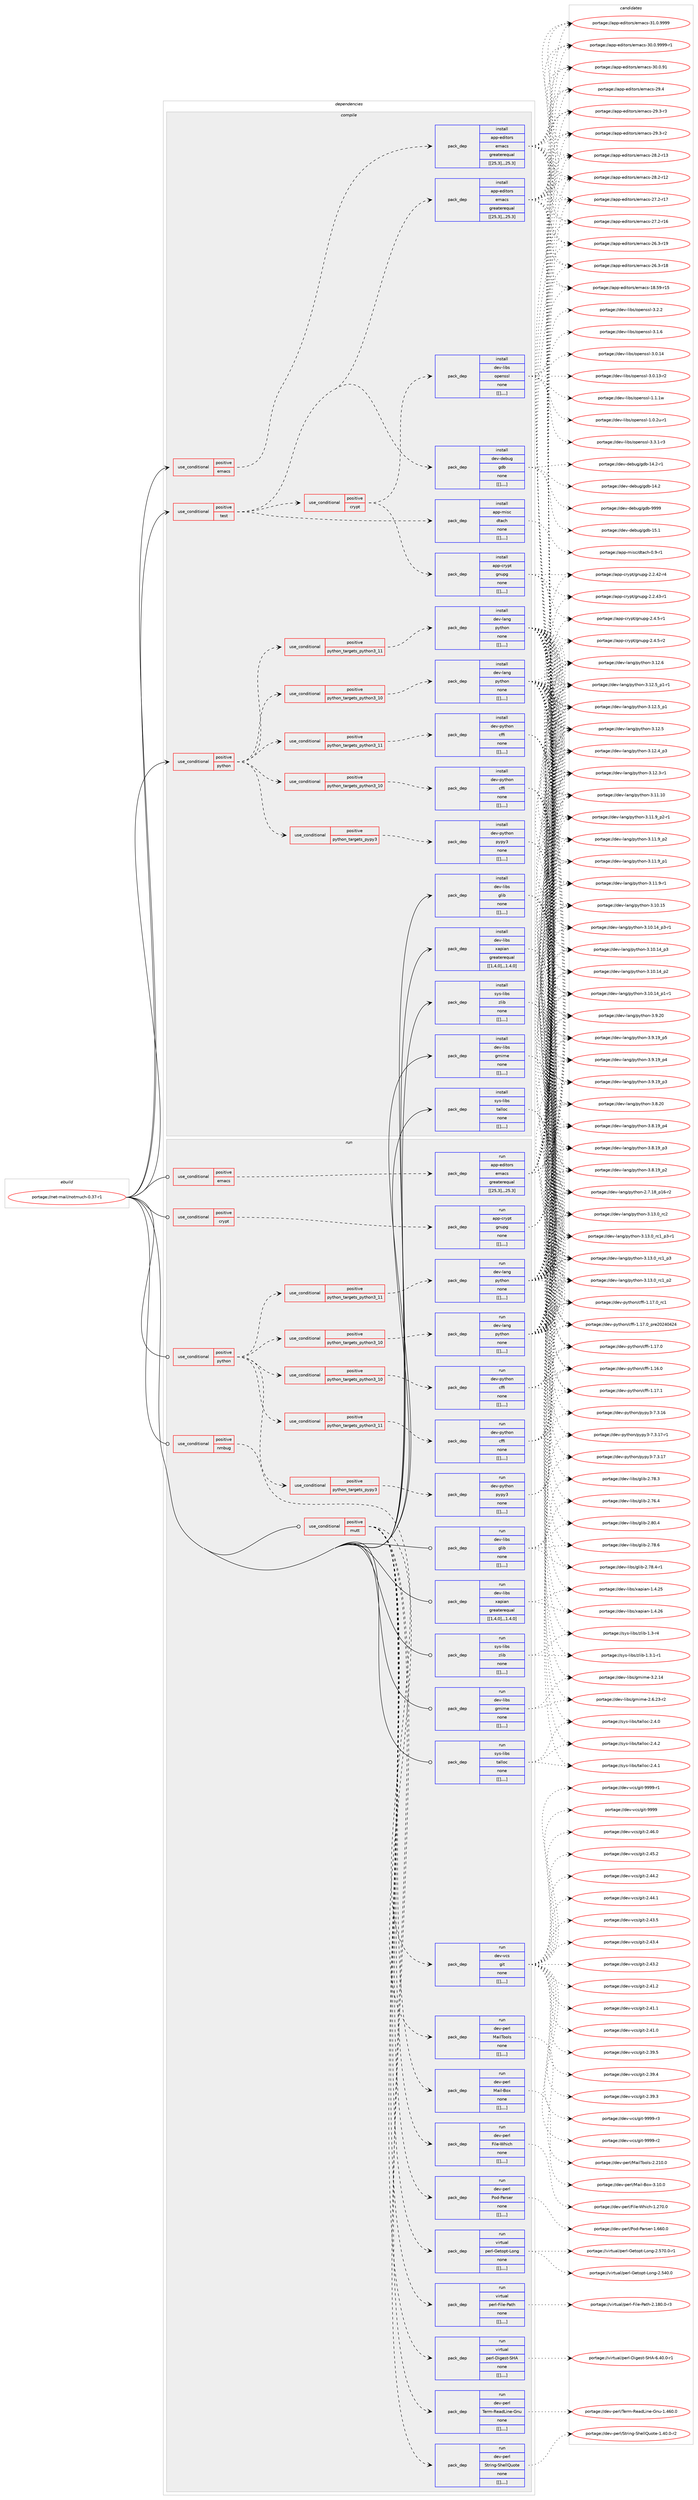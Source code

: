 digraph prolog {

# *************
# Graph options
# *************

newrank=true;
concentrate=true;
compound=true;
graph [rankdir=LR,fontname=Helvetica,fontsize=10,ranksep=1.5];#, ranksep=2.5, nodesep=0.2];
edge  [arrowhead=vee];
node  [fontname=Helvetica,fontsize=10];

# **********
# The ebuild
# **********

subgraph cluster_leftcol {
color=gray;
label=<<i>ebuild</i>>;
id [label="portage://net-mail/notmuch-0.37-r1", color=red, width=4, href="../net-mail/notmuch-0.37-r1.svg"];
}

# ****************
# The dependencies
# ****************

subgraph cluster_midcol {
color=gray;
label=<<i>dependencies</i>>;
subgraph cluster_compile {
fillcolor="#eeeeee";
style=filled;
label=<<i>compile</i>>;
subgraph cond100099 {
dependency383278 [label=<<TABLE BORDER="0" CELLBORDER="1" CELLSPACING="0" CELLPADDING="4"><TR><TD ROWSPAN="3" CELLPADDING="10">use_conditional</TD></TR><TR><TD>positive</TD></TR><TR><TD>emacs</TD></TR></TABLE>>, shape=none, color=red];
subgraph pack280357 {
dependency383279 [label=<<TABLE BORDER="0" CELLBORDER="1" CELLSPACING="0" CELLPADDING="4" WIDTH="220"><TR><TD ROWSPAN="6" CELLPADDING="30">pack_dep</TD></TR><TR><TD WIDTH="110">install</TD></TR><TR><TD>app-editors</TD></TR><TR><TD>emacs</TD></TR><TR><TD>greaterequal</TD></TR><TR><TD>[[25,3],,,25.3]</TD></TR></TABLE>>, shape=none, color=blue];
}
dependency383278:e -> dependency383279:w [weight=20,style="dashed",arrowhead="vee"];
}
id:e -> dependency383278:w [weight=20,style="solid",arrowhead="vee"];
subgraph cond100100 {
dependency383280 [label=<<TABLE BORDER="0" CELLBORDER="1" CELLSPACING="0" CELLPADDING="4"><TR><TD ROWSPAN="3" CELLPADDING="10">use_conditional</TD></TR><TR><TD>positive</TD></TR><TR><TD>python</TD></TR></TABLE>>, shape=none, color=red];
subgraph cond100101 {
dependency383281 [label=<<TABLE BORDER="0" CELLBORDER="1" CELLSPACING="0" CELLPADDING="4"><TR><TD ROWSPAN="3" CELLPADDING="10">use_conditional</TD></TR><TR><TD>positive</TD></TR><TR><TD>python_targets_pypy3</TD></TR></TABLE>>, shape=none, color=red];
subgraph pack280358 {
dependency383282 [label=<<TABLE BORDER="0" CELLBORDER="1" CELLSPACING="0" CELLPADDING="4" WIDTH="220"><TR><TD ROWSPAN="6" CELLPADDING="30">pack_dep</TD></TR><TR><TD WIDTH="110">install</TD></TR><TR><TD>dev-python</TD></TR><TR><TD>pypy3</TD></TR><TR><TD>none</TD></TR><TR><TD>[[],,,,]</TD></TR></TABLE>>, shape=none, color=blue];
}
dependency383281:e -> dependency383282:w [weight=20,style="dashed",arrowhead="vee"];
}
dependency383280:e -> dependency383281:w [weight=20,style="dashed",arrowhead="vee"];
subgraph cond100102 {
dependency383283 [label=<<TABLE BORDER="0" CELLBORDER="1" CELLSPACING="0" CELLPADDING="4"><TR><TD ROWSPAN="3" CELLPADDING="10">use_conditional</TD></TR><TR><TD>positive</TD></TR><TR><TD>python_targets_python3_10</TD></TR></TABLE>>, shape=none, color=red];
subgraph pack280359 {
dependency383284 [label=<<TABLE BORDER="0" CELLBORDER="1" CELLSPACING="0" CELLPADDING="4" WIDTH="220"><TR><TD ROWSPAN="6" CELLPADDING="30">pack_dep</TD></TR><TR><TD WIDTH="110">install</TD></TR><TR><TD>dev-lang</TD></TR><TR><TD>python</TD></TR><TR><TD>none</TD></TR><TR><TD>[[],,,,]</TD></TR></TABLE>>, shape=none, color=blue];
}
dependency383283:e -> dependency383284:w [weight=20,style="dashed",arrowhead="vee"];
}
dependency383280:e -> dependency383283:w [weight=20,style="dashed",arrowhead="vee"];
subgraph cond100103 {
dependency383285 [label=<<TABLE BORDER="0" CELLBORDER="1" CELLSPACING="0" CELLPADDING="4"><TR><TD ROWSPAN="3" CELLPADDING="10">use_conditional</TD></TR><TR><TD>positive</TD></TR><TR><TD>python_targets_python3_11</TD></TR></TABLE>>, shape=none, color=red];
subgraph pack280360 {
dependency383286 [label=<<TABLE BORDER="0" CELLBORDER="1" CELLSPACING="0" CELLPADDING="4" WIDTH="220"><TR><TD ROWSPAN="6" CELLPADDING="30">pack_dep</TD></TR><TR><TD WIDTH="110">install</TD></TR><TR><TD>dev-lang</TD></TR><TR><TD>python</TD></TR><TR><TD>none</TD></TR><TR><TD>[[],,,,]</TD></TR></TABLE>>, shape=none, color=blue];
}
dependency383285:e -> dependency383286:w [weight=20,style="dashed",arrowhead="vee"];
}
dependency383280:e -> dependency383285:w [weight=20,style="dashed",arrowhead="vee"];
subgraph cond100104 {
dependency383287 [label=<<TABLE BORDER="0" CELLBORDER="1" CELLSPACING="0" CELLPADDING="4"><TR><TD ROWSPAN="3" CELLPADDING="10">use_conditional</TD></TR><TR><TD>positive</TD></TR><TR><TD>python_targets_python3_10</TD></TR></TABLE>>, shape=none, color=red];
subgraph pack280361 {
dependency383288 [label=<<TABLE BORDER="0" CELLBORDER="1" CELLSPACING="0" CELLPADDING="4" WIDTH="220"><TR><TD ROWSPAN="6" CELLPADDING="30">pack_dep</TD></TR><TR><TD WIDTH="110">install</TD></TR><TR><TD>dev-python</TD></TR><TR><TD>cffi</TD></TR><TR><TD>none</TD></TR><TR><TD>[[],,,,]</TD></TR></TABLE>>, shape=none, color=blue];
}
dependency383287:e -> dependency383288:w [weight=20,style="dashed",arrowhead="vee"];
}
dependency383280:e -> dependency383287:w [weight=20,style="dashed",arrowhead="vee"];
subgraph cond100105 {
dependency383289 [label=<<TABLE BORDER="0" CELLBORDER="1" CELLSPACING="0" CELLPADDING="4"><TR><TD ROWSPAN="3" CELLPADDING="10">use_conditional</TD></TR><TR><TD>positive</TD></TR><TR><TD>python_targets_python3_11</TD></TR></TABLE>>, shape=none, color=red];
subgraph pack280362 {
dependency383290 [label=<<TABLE BORDER="0" CELLBORDER="1" CELLSPACING="0" CELLPADDING="4" WIDTH="220"><TR><TD ROWSPAN="6" CELLPADDING="30">pack_dep</TD></TR><TR><TD WIDTH="110">install</TD></TR><TR><TD>dev-python</TD></TR><TR><TD>cffi</TD></TR><TR><TD>none</TD></TR><TR><TD>[[],,,,]</TD></TR></TABLE>>, shape=none, color=blue];
}
dependency383289:e -> dependency383290:w [weight=20,style="dashed",arrowhead="vee"];
}
dependency383280:e -> dependency383289:w [weight=20,style="dashed",arrowhead="vee"];
}
id:e -> dependency383280:w [weight=20,style="solid",arrowhead="vee"];
subgraph cond100106 {
dependency383291 [label=<<TABLE BORDER="0" CELLBORDER="1" CELLSPACING="0" CELLPADDING="4"><TR><TD ROWSPAN="3" CELLPADDING="10">use_conditional</TD></TR><TR><TD>positive</TD></TR><TR><TD>test</TD></TR></TABLE>>, shape=none, color=red];
subgraph pack280363 {
dependency383292 [label=<<TABLE BORDER="0" CELLBORDER="1" CELLSPACING="0" CELLPADDING="4" WIDTH="220"><TR><TD ROWSPAN="6" CELLPADDING="30">pack_dep</TD></TR><TR><TD WIDTH="110">install</TD></TR><TR><TD>app-editors</TD></TR><TR><TD>emacs</TD></TR><TR><TD>greaterequal</TD></TR><TR><TD>[[25,3],,,25.3]</TD></TR></TABLE>>, shape=none, color=blue];
}
dependency383291:e -> dependency383292:w [weight=20,style="dashed",arrowhead="vee"];
subgraph pack280364 {
dependency383293 [label=<<TABLE BORDER="0" CELLBORDER="1" CELLSPACING="0" CELLPADDING="4" WIDTH="220"><TR><TD ROWSPAN="6" CELLPADDING="30">pack_dep</TD></TR><TR><TD WIDTH="110">install</TD></TR><TR><TD>app-misc</TD></TR><TR><TD>dtach</TD></TR><TR><TD>none</TD></TR><TR><TD>[[],,,,]</TD></TR></TABLE>>, shape=none, color=blue];
}
dependency383291:e -> dependency383293:w [weight=20,style="dashed",arrowhead="vee"];
subgraph pack280365 {
dependency383294 [label=<<TABLE BORDER="0" CELLBORDER="1" CELLSPACING="0" CELLPADDING="4" WIDTH="220"><TR><TD ROWSPAN="6" CELLPADDING="30">pack_dep</TD></TR><TR><TD WIDTH="110">install</TD></TR><TR><TD>dev-debug</TD></TR><TR><TD>gdb</TD></TR><TR><TD>none</TD></TR><TR><TD>[[],,,,]</TD></TR></TABLE>>, shape=none, color=blue];
}
dependency383291:e -> dependency383294:w [weight=20,style="dashed",arrowhead="vee"];
subgraph cond100107 {
dependency383295 [label=<<TABLE BORDER="0" CELLBORDER="1" CELLSPACING="0" CELLPADDING="4"><TR><TD ROWSPAN="3" CELLPADDING="10">use_conditional</TD></TR><TR><TD>positive</TD></TR><TR><TD>crypt</TD></TR></TABLE>>, shape=none, color=red];
subgraph pack280366 {
dependency383296 [label=<<TABLE BORDER="0" CELLBORDER="1" CELLSPACING="0" CELLPADDING="4" WIDTH="220"><TR><TD ROWSPAN="6" CELLPADDING="30">pack_dep</TD></TR><TR><TD WIDTH="110">install</TD></TR><TR><TD>app-crypt</TD></TR><TR><TD>gnupg</TD></TR><TR><TD>none</TD></TR><TR><TD>[[],,,,]</TD></TR></TABLE>>, shape=none, color=blue];
}
dependency383295:e -> dependency383296:w [weight=20,style="dashed",arrowhead="vee"];
subgraph pack280367 {
dependency383297 [label=<<TABLE BORDER="0" CELLBORDER="1" CELLSPACING="0" CELLPADDING="4" WIDTH="220"><TR><TD ROWSPAN="6" CELLPADDING="30">pack_dep</TD></TR><TR><TD WIDTH="110">install</TD></TR><TR><TD>dev-libs</TD></TR><TR><TD>openssl</TD></TR><TR><TD>none</TD></TR><TR><TD>[[],,,,]</TD></TR></TABLE>>, shape=none, color=blue];
}
dependency383295:e -> dependency383297:w [weight=20,style="dashed",arrowhead="vee"];
}
dependency383291:e -> dependency383295:w [weight=20,style="dashed",arrowhead="vee"];
}
id:e -> dependency383291:w [weight=20,style="solid",arrowhead="vee"];
subgraph pack280368 {
dependency383298 [label=<<TABLE BORDER="0" CELLBORDER="1" CELLSPACING="0" CELLPADDING="4" WIDTH="220"><TR><TD ROWSPAN="6" CELLPADDING="30">pack_dep</TD></TR><TR><TD WIDTH="110">install</TD></TR><TR><TD>dev-libs</TD></TR><TR><TD>glib</TD></TR><TR><TD>none</TD></TR><TR><TD>[[],,,,]</TD></TR></TABLE>>, shape=none, color=blue];
}
id:e -> dependency383298:w [weight=20,style="solid",arrowhead="vee"];
subgraph pack280369 {
dependency383299 [label=<<TABLE BORDER="0" CELLBORDER="1" CELLSPACING="0" CELLPADDING="4" WIDTH="220"><TR><TD ROWSPAN="6" CELLPADDING="30">pack_dep</TD></TR><TR><TD WIDTH="110">install</TD></TR><TR><TD>dev-libs</TD></TR><TR><TD>gmime</TD></TR><TR><TD>none</TD></TR><TR><TD>[[],,,,]</TD></TR></TABLE>>, shape=none, color=blue];
}
id:e -> dependency383299:w [weight=20,style="solid",arrowhead="vee"];
subgraph pack280370 {
dependency383300 [label=<<TABLE BORDER="0" CELLBORDER="1" CELLSPACING="0" CELLPADDING="4" WIDTH="220"><TR><TD ROWSPAN="6" CELLPADDING="30">pack_dep</TD></TR><TR><TD WIDTH="110">install</TD></TR><TR><TD>dev-libs</TD></TR><TR><TD>xapian</TD></TR><TR><TD>greaterequal</TD></TR><TR><TD>[[1,4,0],,,1.4.0]</TD></TR></TABLE>>, shape=none, color=blue];
}
id:e -> dependency383300:w [weight=20,style="solid",arrowhead="vee"];
subgraph pack280371 {
dependency383301 [label=<<TABLE BORDER="0" CELLBORDER="1" CELLSPACING="0" CELLPADDING="4" WIDTH="220"><TR><TD ROWSPAN="6" CELLPADDING="30">pack_dep</TD></TR><TR><TD WIDTH="110">install</TD></TR><TR><TD>sys-libs</TD></TR><TR><TD>talloc</TD></TR><TR><TD>none</TD></TR><TR><TD>[[],,,,]</TD></TR></TABLE>>, shape=none, color=blue];
}
id:e -> dependency383301:w [weight=20,style="solid",arrowhead="vee"];
subgraph pack280372 {
dependency383302 [label=<<TABLE BORDER="0" CELLBORDER="1" CELLSPACING="0" CELLPADDING="4" WIDTH="220"><TR><TD ROWSPAN="6" CELLPADDING="30">pack_dep</TD></TR><TR><TD WIDTH="110">install</TD></TR><TR><TD>sys-libs</TD></TR><TR><TD>zlib</TD></TR><TR><TD>none</TD></TR><TR><TD>[[],,,,]</TD></TR></TABLE>>, shape=none, color=blue];
}
id:e -> dependency383302:w [weight=20,style="solid",arrowhead="vee"];
}
subgraph cluster_compileandrun {
fillcolor="#eeeeee";
style=filled;
label=<<i>compile and run</i>>;
}
subgraph cluster_run {
fillcolor="#eeeeee";
style=filled;
label=<<i>run</i>>;
subgraph cond100108 {
dependency383303 [label=<<TABLE BORDER="0" CELLBORDER="1" CELLSPACING="0" CELLPADDING="4"><TR><TD ROWSPAN="3" CELLPADDING="10">use_conditional</TD></TR><TR><TD>positive</TD></TR><TR><TD>crypt</TD></TR></TABLE>>, shape=none, color=red];
subgraph pack280373 {
dependency383304 [label=<<TABLE BORDER="0" CELLBORDER="1" CELLSPACING="0" CELLPADDING="4" WIDTH="220"><TR><TD ROWSPAN="6" CELLPADDING="30">pack_dep</TD></TR><TR><TD WIDTH="110">run</TD></TR><TR><TD>app-crypt</TD></TR><TR><TD>gnupg</TD></TR><TR><TD>none</TD></TR><TR><TD>[[],,,,]</TD></TR></TABLE>>, shape=none, color=blue];
}
dependency383303:e -> dependency383304:w [weight=20,style="dashed",arrowhead="vee"];
}
id:e -> dependency383303:w [weight=20,style="solid",arrowhead="odot"];
subgraph cond100109 {
dependency383305 [label=<<TABLE BORDER="0" CELLBORDER="1" CELLSPACING="0" CELLPADDING="4"><TR><TD ROWSPAN="3" CELLPADDING="10">use_conditional</TD></TR><TR><TD>positive</TD></TR><TR><TD>emacs</TD></TR></TABLE>>, shape=none, color=red];
subgraph pack280374 {
dependency383306 [label=<<TABLE BORDER="0" CELLBORDER="1" CELLSPACING="0" CELLPADDING="4" WIDTH="220"><TR><TD ROWSPAN="6" CELLPADDING="30">pack_dep</TD></TR><TR><TD WIDTH="110">run</TD></TR><TR><TD>app-editors</TD></TR><TR><TD>emacs</TD></TR><TR><TD>greaterequal</TD></TR><TR><TD>[[25,3],,,25.3]</TD></TR></TABLE>>, shape=none, color=blue];
}
dependency383305:e -> dependency383306:w [weight=20,style="dashed",arrowhead="vee"];
}
id:e -> dependency383305:w [weight=20,style="solid",arrowhead="odot"];
subgraph cond100110 {
dependency383307 [label=<<TABLE BORDER="0" CELLBORDER="1" CELLSPACING="0" CELLPADDING="4"><TR><TD ROWSPAN="3" CELLPADDING="10">use_conditional</TD></TR><TR><TD>positive</TD></TR><TR><TD>mutt</TD></TR></TABLE>>, shape=none, color=red];
subgraph pack280375 {
dependency383308 [label=<<TABLE BORDER="0" CELLBORDER="1" CELLSPACING="0" CELLPADDING="4" WIDTH="220"><TR><TD ROWSPAN="6" CELLPADDING="30">pack_dep</TD></TR><TR><TD WIDTH="110">run</TD></TR><TR><TD>dev-perl</TD></TR><TR><TD>File-Which</TD></TR><TR><TD>none</TD></TR><TR><TD>[[],,,,]</TD></TR></TABLE>>, shape=none, color=blue];
}
dependency383307:e -> dependency383308:w [weight=20,style="dashed",arrowhead="vee"];
subgraph pack280376 {
dependency383309 [label=<<TABLE BORDER="0" CELLBORDER="1" CELLSPACING="0" CELLPADDING="4" WIDTH="220"><TR><TD ROWSPAN="6" CELLPADDING="30">pack_dep</TD></TR><TR><TD WIDTH="110">run</TD></TR><TR><TD>dev-perl</TD></TR><TR><TD>Mail-Box</TD></TR><TR><TD>none</TD></TR><TR><TD>[[],,,,]</TD></TR></TABLE>>, shape=none, color=blue];
}
dependency383307:e -> dependency383309:w [weight=20,style="dashed",arrowhead="vee"];
subgraph pack280377 {
dependency383310 [label=<<TABLE BORDER="0" CELLBORDER="1" CELLSPACING="0" CELLPADDING="4" WIDTH="220"><TR><TD ROWSPAN="6" CELLPADDING="30">pack_dep</TD></TR><TR><TD WIDTH="110">run</TD></TR><TR><TD>dev-perl</TD></TR><TR><TD>MailTools</TD></TR><TR><TD>none</TD></TR><TR><TD>[[],,,,]</TD></TR></TABLE>>, shape=none, color=blue];
}
dependency383307:e -> dependency383310:w [weight=20,style="dashed",arrowhead="vee"];
subgraph pack280378 {
dependency383311 [label=<<TABLE BORDER="0" CELLBORDER="1" CELLSPACING="0" CELLPADDING="4" WIDTH="220"><TR><TD ROWSPAN="6" CELLPADDING="30">pack_dep</TD></TR><TR><TD WIDTH="110">run</TD></TR><TR><TD>dev-perl</TD></TR><TR><TD>String-ShellQuote</TD></TR><TR><TD>none</TD></TR><TR><TD>[[],,,,]</TD></TR></TABLE>>, shape=none, color=blue];
}
dependency383307:e -> dependency383311:w [weight=20,style="dashed",arrowhead="vee"];
subgraph pack280379 {
dependency383312 [label=<<TABLE BORDER="0" CELLBORDER="1" CELLSPACING="0" CELLPADDING="4" WIDTH="220"><TR><TD ROWSPAN="6" CELLPADDING="30">pack_dep</TD></TR><TR><TD WIDTH="110">run</TD></TR><TR><TD>dev-perl</TD></TR><TR><TD>Term-ReadLine-Gnu</TD></TR><TR><TD>none</TD></TR><TR><TD>[[],,,,]</TD></TR></TABLE>>, shape=none, color=blue];
}
dependency383307:e -> dependency383312:w [weight=20,style="dashed",arrowhead="vee"];
subgraph pack280380 {
dependency383313 [label=<<TABLE BORDER="0" CELLBORDER="1" CELLSPACING="0" CELLPADDING="4" WIDTH="220"><TR><TD ROWSPAN="6" CELLPADDING="30">pack_dep</TD></TR><TR><TD WIDTH="110">run</TD></TR><TR><TD>virtual</TD></TR><TR><TD>perl-Digest-SHA</TD></TR><TR><TD>none</TD></TR><TR><TD>[[],,,,]</TD></TR></TABLE>>, shape=none, color=blue];
}
dependency383307:e -> dependency383313:w [weight=20,style="dashed",arrowhead="vee"];
subgraph pack280381 {
dependency383314 [label=<<TABLE BORDER="0" CELLBORDER="1" CELLSPACING="0" CELLPADDING="4" WIDTH="220"><TR><TD ROWSPAN="6" CELLPADDING="30">pack_dep</TD></TR><TR><TD WIDTH="110">run</TD></TR><TR><TD>virtual</TD></TR><TR><TD>perl-File-Path</TD></TR><TR><TD>none</TD></TR><TR><TD>[[],,,,]</TD></TR></TABLE>>, shape=none, color=blue];
}
dependency383307:e -> dependency383314:w [weight=20,style="dashed",arrowhead="vee"];
subgraph pack280382 {
dependency383315 [label=<<TABLE BORDER="0" CELLBORDER="1" CELLSPACING="0" CELLPADDING="4" WIDTH="220"><TR><TD ROWSPAN="6" CELLPADDING="30">pack_dep</TD></TR><TR><TD WIDTH="110">run</TD></TR><TR><TD>virtual</TD></TR><TR><TD>perl-Getopt-Long</TD></TR><TR><TD>none</TD></TR><TR><TD>[[],,,,]</TD></TR></TABLE>>, shape=none, color=blue];
}
dependency383307:e -> dependency383315:w [weight=20,style="dashed",arrowhead="vee"];
subgraph pack280383 {
dependency383316 [label=<<TABLE BORDER="0" CELLBORDER="1" CELLSPACING="0" CELLPADDING="4" WIDTH="220"><TR><TD ROWSPAN="6" CELLPADDING="30">pack_dep</TD></TR><TR><TD WIDTH="110">run</TD></TR><TR><TD>dev-perl</TD></TR><TR><TD>Pod-Parser</TD></TR><TR><TD>none</TD></TR><TR><TD>[[],,,,]</TD></TR></TABLE>>, shape=none, color=blue];
}
dependency383307:e -> dependency383316:w [weight=20,style="dashed",arrowhead="vee"];
}
id:e -> dependency383307:w [weight=20,style="solid",arrowhead="odot"];
subgraph cond100111 {
dependency383317 [label=<<TABLE BORDER="0" CELLBORDER="1" CELLSPACING="0" CELLPADDING="4"><TR><TD ROWSPAN="3" CELLPADDING="10">use_conditional</TD></TR><TR><TD>positive</TD></TR><TR><TD>nmbug</TD></TR></TABLE>>, shape=none, color=red];
subgraph pack280384 {
dependency383318 [label=<<TABLE BORDER="0" CELLBORDER="1" CELLSPACING="0" CELLPADDING="4" WIDTH="220"><TR><TD ROWSPAN="6" CELLPADDING="30">pack_dep</TD></TR><TR><TD WIDTH="110">run</TD></TR><TR><TD>dev-vcs</TD></TR><TR><TD>git</TD></TR><TR><TD>none</TD></TR><TR><TD>[[],,,,]</TD></TR></TABLE>>, shape=none, color=blue];
}
dependency383317:e -> dependency383318:w [weight=20,style="dashed",arrowhead="vee"];
}
id:e -> dependency383317:w [weight=20,style="solid",arrowhead="odot"];
subgraph cond100112 {
dependency383319 [label=<<TABLE BORDER="0" CELLBORDER="1" CELLSPACING="0" CELLPADDING="4"><TR><TD ROWSPAN="3" CELLPADDING="10">use_conditional</TD></TR><TR><TD>positive</TD></TR><TR><TD>python</TD></TR></TABLE>>, shape=none, color=red];
subgraph cond100113 {
dependency383320 [label=<<TABLE BORDER="0" CELLBORDER="1" CELLSPACING="0" CELLPADDING="4"><TR><TD ROWSPAN="3" CELLPADDING="10">use_conditional</TD></TR><TR><TD>positive</TD></TR><TR><TD>python_targets_pypy3</TD></TR></TABLE>>, shape=none, color=red];
subgraph pack280385 {
dependency383321 [label=<<TABLE BORDER="0" CELLBORDER="1" CELLSPACING="0" CELLPADDING="4" WIDTH="220"><TR><TD ROWSPAN="6" CELLPADDING="30">pack_dep</TD></TR><TR><TD WIDTH="110">run</TD></TR><TR><TD>dev-python</TD></TR><TR><TD>pypy3</TD></TR><TR><TD>none</TD></TR><TR><TD>[[],,,,]</TD></TR></TABLE>>, shape=none, color=blue];
}
dependency383320:e -> dependency383321:w [weight=20,style="dashed",arrowhead="vee"];
}
dependency383319:e -> dependency383320:w [weight=20,style="dashed",arrowhead="vee"];
subgraph cond100114 {
dependency383322 [label=<<TABLE BORDER="0" CELLBORDER="1" CELLSPACING="0" CELLPADDING="4"><TR><TD ROWSPAN="3" CELLPADDING="10">use_conditional</TD></TR><TR><TD>positive</TD></TR><TR><TD>python_targets_python3_10</TD></TR></TABLE>>, shape=none, color=red];
subgraph pack280386 {
dependency383323 [label=<<TABLE BORDER="0" CELLBORDER="1" CELLSPACING="0" CELLPADDING="4" WIDTH="220"><TR><TD ROWSPAN="6" CELLPADDING="30">pack_dep</TD></TR><TR><TD WIDTH="110">run</TD></TR><TR><TD>dev-lang</TD></TR><TR><TD>python</TD></TR><TR><TD>none</TD></TR><TR><TD>[[],,,,]</TD></TR></TABLE>>, shape=none, color=blue];
}
dependency383322:e -> dependency383323:w [weight=20,style="dashed",arrowhead="vee"];
}
dependency383319:e -> dependency383322:w [weight=20,style="dashed",arrowhead="vee"];
subgraph cond100115 {
dependency383324 [label=<<TABLE BORDER="0" CELLBORDER="1" CELLSPACING="0" CELLPADDING="4"><TR><TD ROWSPAN="3" CELLPADDING="10">use_conditional</TD></TR><TR><TD>positive</TD></TR><TR><TD>python_targets_python3_11</TD></TR></TABLE>>, shape=none, color=red];
subgraph pack280387 {
dependency383325 [label=<<TABLE BORDER="0" CELLBORDER="1" CELLSPACING="0" CELLPADDING="4" WIDTH="220"><TR><TD ROWSPAN="6" CELLPADDING="30">pack_dep</TD></TR><TR><TD WIDTH="110">run</TD></TR><TR><TD>dev-lang</TD></TR><TR><TD>python</TD></TR><TR><TD>none</TD></TR><TR><TD>[[],,,,]</TD></TR></TABLE>>, shape=none, color=blue];
}
dependency383324:e -> dependency383325:w [weight=20,style="dashed",arrowhead="vee"];
}
dependency383319:e -> dependency383324:w [weight=20,style="dashed",arrowhead="vee"];
subgraph cond100116 {
dependency383326 [label=<<TABLE BORDER="0" CELLBORDER="1" CELLSPACING="0" CELLPADDING="4"><TR><TD ROWSPAN="3" CELLPADDING="10">use_conditional</TD></TR><TR><TD>positive</TD></TR><TR><TD>python_targets_python3_10</TD></TR></TABLE>>, shape=none, color=red];
subgraph pack280388 {
dependency383327 [label=<<TABLE BORDER="0" CELLBORDER="1" CELLSPACING="0" CELLPADDING="4" WIDTH="220"><TR><TD ROWSPAN="6" CELLPADDING="30">pack_dep</TD></TR><TR><TD WIDTH="110">run</TD></TR><TR><TD>dev-python</TD></TR><TR><TD>cffi</TD></TR><TR><TD>none</TD></TR><TR><TD>[[],,,,]</TD></TR></TABLE>>, shape=none, color=blue];
}
dependency383326:e -> dependency383327:w [weight=20,style="dashed",arrowhead="vee"];
}
dependency383319:e -> dependency383326:w [weight=20,style="dashed",arrowhead="vee"];
subgraph cond100117 {
dependency383328 [label=<<TABLE BORDER="0" CELLBORDER="1" CELLSPACING="0" CELLPADDING="4"><TR><TD ROWSPAN="3" CELLPADDING="10">use_conditional</TD></TR><TR><TD>positive</TD></TR><TR><TD>python_targets_python3_11</TD></TR></TABLE>>, shape=none, color=red];
subgraph pack280389 {
dependency383329 [label=<<TABLE BORDER="0" CELLBORDER="1" CELLSPACING="0" CELLPADDING="4" WIDTH="220"><TR><TD ROWSPAN="6" CELLPADDING="30">pack_dep</TD></TR><TR><TD WIDTH="110">run</TD></TR><TR><TD>dev-python</TD></TR><TR><TD>cffi</TD></TR><TR><TD>none</TD></TR><TR><TD>[[],,,,]</TD></TR></TABLE>>, shape=none, color=blue];
}
dependency383328:e -> dependency383329:w [weight=20,style="dashed",arrowhead="vee"];
}
dependency383319:e -> dependency383328:w [weight=20,style="dashed",arrowhead="vee"];
}
id:e -> dependency383319:w [weight=20,style="solid",arrowhead="odot"];
subgraph pack280390 {
dependency383330 [label=<<TABLE BORDER="0" CELLBORDER="1" CELLSPACING="0" CELLPADDING="4" WIDTH="220"><TR><TD ROWSPAN="6" CELLPADDING="30">pack_dep</TD></TR><TR><TD WIDTH="110">run</TD></TR><TR><TD>dev-libs</TD></TR><TR><TD>glib</TD></TR><TR><TD>none</TD></TR><TR><TD>[[],,,,]</TD></TR></TABLE>>, shape=none, color=blue];
}
id:e -> dependency383330:w [weight=20,style="solid",arrowhead="odot"];
subgraph pack280391 {
dependency383331 [label=<<TABLE BORDER="0" CELLBORDER="1" CELLSPACING="0" CELLPADDING="4" WIDTH="220"><TR><TD ROWSPAN="6" CELLPADDING="30">pack_dep</TD></TR><TR><TD WIDTH="110">run</TD></TR><TR><TD>dev-libs</TD></TR><TR><TD>gmime</TD></TR><TR><TD>none</TD></TR><TR><TD>[[],,,,]</TD></TR></TABLE>>, shape=none, color=blue];
}
id:e -> dependency383331:w [weight=20,style="solid",arrowhead="odot"];
subgraph pack280392 {
dependency383332 [label=<<TABLE BORDER="0" CELLBORDER="1" CELLSPACING="0" CELLPADDING="4" WIDTH="220"><TR><TD ROWSPAN="6" CELLPADDING="30">pack_dep</TD></TR><TR><TD WIDTH="110">run</TD></TR><TR><TD>dev-libs</TD></TR><TR><TD>xapian</TD></TR><TR><TD>greaterequal</TD></TR><TR><TD>[[1,4,0],,,1.4.0]</TD></TR></TABLE>>, shape=none, color=blue];
}
id:e -> dependency383332:w [weight=20,style="solid",arrowhead="odot"];
subgraph pack280393 {
dependency383333 [label=<<TABLE BORDER="0" CELLBORDER="1" CELLSPACING="0" CELLPADDING="4" WIDTH="220"><TR><TD ROWSPAN="6" CELLPADDING="30">pack_dep</TD></TR><TR><TD WIDTH="110">run</TD></TR><TR><TD>sys-libs</TD></TR><TR><TD>talloc</TD></TR><TR><TD>none</TD></TR><TR><TD>[[],,,,]</TD></TR></TABLE>>, shape=none, color=blue];
}
id:e -> dependency383333:w [weight=20,style="solid",arrowhead="odot"];
subgraph pack280394 {
dependency383334 [label=<<TABLE BORDER="0" CELLBORDER="1" CELLSPACING="0" CELLPADDING="4" WIDTH="220"><TR><TD ROWSPAN="6" CELLPADDING="30">pack_dep</TD></TR><TR><TD WIDTH="110">run</TD></TR><TR><TD>sys-libs</TD></TR><TR><TD>zlib</TD></TR><TR><TD>none</TD></TR><TR><TD>[[],,,,]</TD></TR></TABLE>>, shape=none, color=blue];
}
id:e -> dependency383334:w [weight=20,style="solid",arrowhead="odot"];
}
}

# **************
# The candidates
# **************

subgraph cluster_choices {
rank=same;
color=gray;
label=<<i>candidates</i>>;

subgraph choice280357 {
color=black;
nodesep=1;
choice971121124510110010511611111411547101109979911545514946484657575757 [label="portage://app-editors/emacs-31.0.9999", color=red, width=4,href="../app-editors/emacs-31.0.9999.svg"];
choice9711211245101100105116111114115471011099799115455148464846575757574511449 [label="portage://app-editors/emacs-30.0.9999-r1", color=red, width=4,href="../app-editors/emacs-30.0.9999-r1.svg"];
choice97112112451011001051161111141154710110997991154551484648465749 [label="portage://app-editors/emacs-30.0.91", color=red, width=4,href="../app-editors/emacs-30.0.91.svg"];
choice97112112451011001051161111141154710110997991154550574652 [label="portage://app-editors/emacs-29.4", color=red, width=4,href="../app-editors/emacs-29.4.svg"];
choice971121124510110010511611111411547101109979911545505746514511451 [label="portage://app-editors/emacs-29.3-r3", color=red, width=4,href="../app-editors/emacs-29.3-r3.svg"];
choice971121124510110010511611111411547101109979911545505746514511450 [label="portage://app-editors/emacs-29.3-r2", color=red, width=4,href="../app-editors/emacs-29.3-r2.svg"];
choice97112112451011001051161111141154710110997991154550564650451144951 [label="portage://app-editors/emacs-28.2-r13", color=red, width=4,href="../app-editors/emacs-28.2-r13.svg"];
choice97112112451011001051161111141154710110997991154550564650451144950 [label="portage://app-editors/emacs-28.2-r12", color=red, width=4,href="../app-editors/emacs-28.2-r12.svg"];
choice97112112451011001051161111141154710110997991154550554650451144955 [label="portage://app-editors/emacs-27.2-r17", color=red, width=4,href="../app-editors/emacs-27.2-r17.svg"];
choice97112112451011001051161111141154710110997991154550554650451144954 [label="portage://app-editors/emacs-27.2-r16", color=red, width=4,href="../app-editors/emacs-27.2-r16.svg"];
choice97112112451011001051161111141154710110997991154550544651451144957 [label="portage://app-editors/emacs-26.3-r19", color=red, width=4,href="../app-editors/emacs-26.3-r19.svg"];
choice97112112451011001051161111141154710110997991154550544651451144956 [label="portage://app-editors/emacs-26.3-r18", color=red, width=4,href="../app-editors/emacs-26.3-r18.svg"];
choice9711211245101100105116111114115471011099799115454956465357451144953 [label="portage://app-editors/emacs-18.59-r15", color=red, width=4,href="../app-editors/emacs-18.59-r15.svg"];
dependency383279:e -> choice971121124510110010511611111411547101109979911545514946484657575757:w [style=dotted,weight="100"];
dependency383279:e -> choice9711211245101100105116111114115471011099799115455148464846575757574511449:w [style=dotted,weight="100"];
dependency383279:e -> choice97112112451011001051161111141154710110997991154551484648465749:w [style=dotted,weight="100"];
dependency383279:e -> choice97112112451011001051161111141154710110997991154550574652:w [style=dotted,weight="100"];
dependency383279:e -> choice971121124510110010511611111411547101109979911545505746514511451:w [style=dotted,weight="100"];
dependency383279:e -> choice971121124510110010511611111411547101109979911545505746514511450:w [style=dotted,weight="100"];
dependency383279:e -> choice97112112451011001051161111141154710110997991154550564650451144951:w [style=dotted,weight="100"];
dependency383279:e -> choice97112112451011001051161111141154710110997991154550564650451144950:w [style=dotted,weight="100"];
dependency383279:e -> choice97112112451011001051161111141154710110997991154550554650451144955:w [style=dotted,weight="100"];
dependency383279:e -> choice97112112451011001051161111141154710110997991154550554650451144954:w [style=dotted,weight="100"];
dependency383279:e -> choice97112112451011001051161111141154710110997991154550544651451144957:w [style=dotted,weight="100"];
dependency383279:e -> choice97112112451011001051161111141154710110997991154550544651451144956:w [style=dotted,weight="100"];
dependency383279:e -> choice9711211245101100105116111114115471011099799115454956465357451144953:w [style=dotted,weight="100"];
}
subgraph choice280358 {
color=black;
nodesep=1;
choice100101118451121211161041111104711212111212151455546514649554511449 [label="portage://dev-python/pypy3-7.3.17-r1", color=red, width=4,href="../dev-python/pypy3-7.3.17-r1.svg"];
choice10010111845112121116104111110471121211121215145554651464955 [label="portage://dev-python/pypy3-7.3.17", color=red, width=4,href="../dev-python/pypy3-7.3.17.svg"];
choice10010111845112121116104111110471121211121215145554651464954 [label="portage://dev-python/pypy3-7.3.16", color=red, width=4,href="../dev-python/pypy3-7.3.16.svg"];
dependency383282:e -> choice100101118451121211161041111104711212111212151455546514649554511449:w [style=dotted,weight="100"];
dependency383282:e -> choice10010111845112121116104111110471121211121215145554651464955:w [style=dotted,weight="100"];
dependency383282:e -> choice10010111845112121116104111110471121211121215145554651464954:w [style=dotted,weight="100"];
}
subgraph choice280359 {
color=black;
nodesep=1;
choice10010111845108971101034711212111610411111045514649514648951149950 [label="portage://dev-lang/python-3.13.0_rc2", color=red, width=4,href="../dev-lang/python-3.13.0_rc2.svg"];
choice1001011184510897110103471121211161041111104551464951464895114994995112514511449 [label="portage://dev-lang/python-3.13.0_rc1_p3-r1", color=red, width=4,href="../dev-lang/python-3.13.0_rc1_p3-r1.svg"];
choice100101118451089711010347112121116104111110455146495146489511499499511251 [label="portage://dev-lang/python-3.13.0_rc1_p3", color=red, width=4,href="../dev-lang/python-3.13.0_rc1_p3.svg"];
choice100101118451089711010347112121116104111110455146495146489511499499511250 [label="portage://dev-lang/python-3.13.0_rc1_p2", color=red, width=4,href="../dev-lang/python-3.13.0_rc1_p2.svg"];
choice10010111845108971101034711212111610411111045514649504654 [label="portage://dev-lang/python-3.12.6", color=red, width=4,href="../dev-lang/python-3.12.6.svg"];
choice1001011184510897110103471121211161041111104551464950465395112494511449 [label="portage://dev-lang/python-3.12.5_p1-r1", color=red, width=4,href="../dev-lang/python-3.12.5_p1-r1.svg"];
choice100101118451089711010347112121116104111110455146495046539511249 [label="portage://dev-lang/python-3.12.5_p1", color=red, width=4,href="../dev-lang/python-3.12.5_p1.svg"];
choice10010111845108971101034711212111610411111045514649504653 [label="portage://dev-lang/python-3.12.5", color=red, width=4,href="../dev-lang/python-3.12.5.svg"];
choice100101118451089711010347112121116104111110455146495046529511251 [label="portage://dev-lang/python-3.12.4_p3", color=red, width=4,href="../dev-lang/python-3.12.4_p3.svg"];
choice100101118451089711010347112121116104111110455146495046514511449 [label="portage://dev-lang/python-3.12.3-r1", color=red, width=4,href="../dev-lang/python-3.12.3-r1.svg"];
choice1001011184510897110103471121211161041111104551464949464948 [label="portage://dev-lang/python-3.11.10", color=red, width=4,href="../dev-lang/python-3.11.10.svg"];
choice1001011184510897110103471121211161041111104551464949465795112504511449 [label="portage://dev-lang/python-3.11.9_p2-r1", color=red, width=4,href="../dev-lang/python-3.11.9_p2-r1.svg"];
choice100101118451089711010347112121116104111110455146494946579511250 [label="portage://dev-lang/python-3.11.9_p2", color=red, width=4,href="../dev-lang/python-3.11.9_p2.svg"];
choice100101118451089711010347112121116104111110455146494946579511249 [label="portage://dev-lang/python-3.11.9_p1", color=red, width=4,href="../dev-lang/python-3.11.9_p1.svg"];
choice100101118451089711010347112121116104111110455146494946574511449 [label="portage://dev-lang/python-3.11.9-r1", color=red, width=4,href="../dev-lang/python-3.11.9-r1.svg"];
choice1001011184510897110103471121211161041111104551464948464953 [label="portage://dev-lang/python-3.10.15", color=red, width=4,href="../dev-lang/python-3.10.15.svg"];
choice100101118451089711010347112121116104111110455146494846495295112514511449 [label="portage://dev-lang/python-3.10.14_p3-r1", color=red, width=4,href="../dev-lang/python-3.10.14_p3-r1.svg"];
choice10010111845108971101034711212111610411111045514649484649529511251 [label="portage://dev-lang/python-3.10.14_p3", color=red, width=4,href="../dev-lang/python-3.10.14_p3.svg"];
choice10010111845108971101034711212111610411111045514649484649529511250 [label="portage://dev-lang/python-3.10.14_p2", color=red, width=4,href="../dev-lang/python-3.10.14_p2.svg"];
choice100101118451089711010347112121116104111110455146494846495295112494511449 [label="portage://dev-lang/python-3.10.14_p1-r1", color=red, width=4,href="../dev-lang/python-3.10.14_p1-r1.svg"];
choice10010111845108971101034711212111610411111045514657465048 [label="portage://dev-lang/python-3.9.20", color=red, width=4,href="../dev-lang/python-3.9.20.svg"];
choice100101118451089711010347112121116104111110455146574649579511253 [label="portage://dev-lang/python-3.9.19_p5", color=red, width=4,href="../dev-lang/python-3.9.19_p5.svg"];
choice100101118451089711010347112121116104111110455146574649579511252 [label="portage://dev-lang/python-3.9.19_p4", color=red, width=4,href="../dev-lang/python-3.9.19_p4.svg"];
choice100101118451089711010347112121116104111110455146574649579511251 [label="portage://dev-lang/python-3.9.19_p3", color=red, width=4,href="../dev-lang/python-3.9.19_p3.svg"];
choice10010111845108971101034711212111610411111045514656465048 [label="portage://dev-lang/python-3.8.20", color=red, width=4,href="../dev-lang/python-3.8.20.svg"];
choice100101118451089711010347112121116104111110455146564649579511252 [label="portage://dev-lang/python-3.8.19_p4", color=red, width=4,href="../dev-lang/python-3.8.19_p4.svg"];
choice100101118451089711010347112121116104111110455146564649579511251 [label="portage://dev-lang/python-3.8.19_p3", color=red, width=4,href="../dev-lang/python-3.8.19_p3.svg"];
choice100101118451089711010347112121116104111110455146564649579511250 [label="portage://dev-lang/python-3.8.19_p2", color=red, width=4,href="../dev-lang/python-3.8.19_p2.svg"];
choice100101118451089711010347112121116104111110455046554649569511249544511450 [label="portage://dev-lang/python-2.7.18_p16-r2", color=red, width=4,href="../dev-lang/python-2.7.18_p16-r2.svg"];
dependency383284:e -> choice10010111845108971101034711212111610411111045514649514648951149950:w [style=dotted,weight="100"];
dependency383284:e -> choice1001011184510897110103471121211161041111104551464951464895114994995112514511449:w [style=dotted,weight="100"];
dependency383284:e -> choice100101118451089711010347112121116104111110455146495146489511499499511251:w [style=dotted,weight="100"];
dependency383284:e -> choice100101118451089711010347112121116104111110455146495146489511499499511250:w [style=dotted,weight="100"];
dependency383284:e -> choice10010111845108971101034711212111610411111045514649504654:w [style=dotted,weight="100"];
dependency383284:e -> choice1001011184510897110103471121211161041111104551464950465395112494511449:w [style=dotted,weight="100"];
dependency383284:e -> choice100101118451089711010347112121116104111110455146495046539511249:w [style=dotted,weight="100"];
dependency383284:e -> choice10010111845108971101034711212111610411111045514649504653:w [style=dotted,weight="100"];
dependency383284:e -> choice100101118451089711010347112121116104111110455146495046529511251:w [style=dotted,weight="100"];
dependency383284:e -> choice100101118451089711010347112121116104111110455146495046514511449:w [style=dotted,weight="100"];
dependency383284:e -> choice1001011184510897110103471121211161041111104551464949464948:w [style=dotted,weight="100"];
dependency383284:e -> choice1001011184510897110103471121211161041111104551464949465795112504511449:w [style=dotted,weight="100"];
dependency383284:e -> choice100101118451089711010347112121116104111110455146494946579511250:w [style=dotted,weight="100"];
dependency383284:e -> choice100101118451089711010347112121116104111110455146494946579511249:w [style=dotted,weight="100"];
dependency383284:e -> choice100101118451089711010347112121116104111110455146494946574511449:w [style=dotted,weight="100"];
dependency383284:e -> choice1001011184510897110103471121211161041111104551464948464953:w [style=dotted,weight="100"];
dependency383284:e -> choice100101118451089711010347112121116104111110455146494846495295112514511449:w [style=dotted,weight="100"];
dependency383284:e -> choice10010111845108971101034711212111610411111045514649484649529511251:w [style=dotted,weight="100"];
dependency383284:e -> choice10010111845108971101034711212111610411111045514649484649529511250:w [style=dotted,weight="100"];
dependency383284:e -> choice100101118451089711010347112121116104111110455146494846495295112494511449:w [style=dotted,weight="100"];
dependency383284:e -> choice10010111845108971101034711212111610411111045514657465048:w [style=dotted,weight="100"];
dependency383284:e -> choice100101118451089711010347112121116104111110455146574649579511253:w [style=dotted,weight="100"];
dependency383284:e -> choice100101118451089711010347112121116104111110455146574649579511252:w [style=dotted,weight="100"];
dependency383284:e -> choice100101118451089711010347112121116104111110455146574649579511251:w [style=dotted,weight="100"];
dependency383284:e -> choice10010111845108971101034711212111610411111045514656465048:w [style=dotted,weight="100"];
dependency383284:e -> choice100101118451089711010347112121116104111110455146564649579511252:w [style=dotted,weight="100"];
dependency383284:e -> choice100101118451089711010347112121116104111110455146564649579511251:w [style=dotted,weight="100"];
dependency383284:e -> choice100101118451089711010347112121116104111110455146564649579511250:w [style=dotted,weight="100"];
dependency383284:e -> choice100101118451089711010347112121116104111110455046554649569511249544511450:w [style=dotted,weight="100"];
}
subgraph choice280360 {
color=black;
nodesep=1;
choice10010111845108971101034711212111610411111045514649514648951149950 [label="portage://dev-lang/python-3.13.0_rc2", color=red, width=4,href="../dev-lang/python-3.13.0_rc2.svg"];
choice1001011184510897110103471121211161041111104551464951464895114994995112514511449 [label="portage://dev-lang/python-3.13.0_rc1_p3-r1", color=red, width=4,href="../dev-lang/python-3.13.0_rc1_p3-r1.svg"];
choice100101118451089711010347112121116104111110455146495146489511499499511251 [label="portage://dev-lang/python-3.13.0_rc1_p3", color=red, width=4,href="../dev-lang/python-3.13.0_rc1_p3.svg"];
choice100101118451089711010347112121116104111110455146495146489511499499511250 [label="portage://dev-lang/python-3.13.0_rc1_p2", color=red, width=4,href="../dev-lang/python-3.13.0_rc1_p2.svg"];
choice10010111845108971101034711212111610411111045514649504654 [label="portage://dev-lang/python-3.12.6", color=red, width=4,href="../dev-lang/python-3.12.6.svg"];
choice1001011184510897110103471121211161041111104551464950465395112494511449 [label="portage://dev-lang/python-3.12.5_p1-r1", color=red, width=4,href="../dev-lang/python-3.12.5_p1-r1.svg"];
choice100101118451089711010347112121116104111110455146495046539511249 [label="portage://dev-lang/python-3.12.5_p1", color=red, width=4,href="../dev-lang/python-3.12.5_p1.svg"];
choice10010111845108971101034711212111610411111045514649504653 [label="portage://dev-lang/python-3.12.5", color=red, width=4,href="../dev-lang/python-3.12.5.svg"];
choice100101118451089711010347112121116104111110455146495046529511251 [label="portage://dev-lang/python-3.12.4_p3", color=red, width=4,href="../dev-lang/python-3.12.4_p3.svg"];
choice100101118451089711010347112121116104111110455146495046514511449 [label="portage://dev-lang/python-3.12.3-r1", color=red, width=4,href="../dev-lang/python-3.12.3-r1.svg"];
choice1001011184510897110103471121211161041111104551464949464948 [label="portage://dev-lang/python-3.11.10", color=red, width=4,href="../dev-lang/python-3.11.10.svg"];
choice1001011184510897110103471121211161041111104551464949465795112504511449 [label="portage://dev-lang/python-3.11.9_p2-r1", color=red, width=4,href="../dev-lang/python-3.11.9_p2-r1.svg"];
choice100101118451089711010347112121116104111110455146494946579511250 [label="portage://dev-lang/python-3.11.9_p2", color=red, width=4,href="../dev-lang/python-3.11.9_p2.svg"];
choice100101118451089711010347112121116104111110455146494946579511249 [label="portage://dev-lang/python-3.11.9_p1", color=red, width=4,href="../dev-lang/python-3.11.9_p1.svg"];
choice100101118451089711010347112121116104111110455146494946574511449 [label="portage://dev-lang/python-3.11.9-r1", color=red, width=4,href="../dev-lang/python-3.11.9-r1.svg"];
choice1001011184510897110103471121211161041111104551464948464953 [label="portage://dev-lang/python-3.10.15", color=red, width=4,href="../dev-lang/python-3.10.15.svg"];
choice100101118451089711010347112121116104111110455146494846495295112514511449 [label="portage://dev-lang/python-3.10.14_p3-r1", color=red, width=4,href="../dev-lang/python-3.10.14_p3-r1.svg"];
choice10010111845108971101034711212111610411111045514649484649529511251 [label="portage://dev-lang/python-3.10.14_p3", color=red, width=4,href="../dev-lang/python-3.10.14_p3.svg"];
choice10010111845108971101034711212111610411111045514649484649529511250 [label="portage://dev-lang/python-3.10.14_p2", color=red, width=4,href="../dev-lang/python-3.10.14_p2.svg"];
choice100101118451089711010347112121116104111110455146494846495295112494511449 [label="portage://dev-lang/python-3.10.14_p1-r1", color=red, width=4,href="../dev-lang/python-3.10.14_p1-r1.svg"];
choice10010111845108971101034711212111610411111045514657465048 [label="portage://dev-lang/python-3.9.20", color=red, width=4,href="../dev-lang/python-3.9.20.svg"];
choice100101118451089711010347112121116104111110455146574649579511253 [label="portage://dev-lang/python-3.9.19_p5", color=red, width=4,href="../dev-lang/python-3.9.19_p5.svg"];
choice100101118451089711010347112121116104111110455146574649579511252 [label="portage://dev-lang/python-3.9.19_p4", color=red, width=4,href="../dev-lang/python-3.9.19_p4.svg"];
choice100101118451089711010347112121116104111110455146574649579511251 [label="portage://dev-lang/python-3.9.19_p3", color=red, width=4,href="../dev-lang/python-3.9.19_p3.svg"];
choice10010111845108971101034711212111610411111045514656465048 [label="portage://dev-lang/python-3.8.20", color=red, width=4,href="../dev-lang/python-3.8.20.svg"];
choice100101118451089711010347112121116104111110455146564649579511252 [label="portage://dev-lang/python-3.8.19_p4", color=red, width=4,href="../dev-lang/python-3.8.19_p4.svg"];
choice100101118451089711010347112121116104111110455146564649579511251 [label="portage://dev-lang/python-3.8.19_p3", color=red, width=4,href="../dev-lang/python-3.8.19_p3.svg"];
choice100101118451089711010347112121116104111110455146564649579511250 [label="portage://dev-lang/python-3.8.19_p2", color=red, width=4,href="../dev-lang/python-3.8.19_p2.svg"];
choice100101118451089711010347112121116104111110455046554649569511249544511450 [label="portage://dev-lang/python-2.7.18_p16-r2", color=red, width=4,href="../dev-lang/python-2.7.18_p16-r2.svg"];
dependency383286:e -> choice10010111845108971101034711212111610411111045514649514648951149950:w [style=dotted,weight="100"];
dependency383286:e -> choice1001011184510897110103471121211161041111104551464951464895114994995112514511449:w [style=dotted,weight="100"];
dependency383286:e -> choice100101118451089711010347112121116104111110455146495146489511499499511251:w [style=dotted,weight="100"];
dependency383286:e -> choice100101118451089711010347112121116104111110455146495146489511499499511250:w [style=dotted,weight="100"];
dependency383286:e -> choice10010111845108971101034711212111610411111045514649504654:w [style=dotted,weight="100"];
dependency383286:e -> choice1001011184510897110103471121211161041111104551464950465395112494511449:w [style=dotted,weight="100"];
dependency383286:e -> choice100101118451089711010347112121116104111110455146495046539511249:w [style=dotted,weight="100"];
dependency383286:e -> choice10010111845108971101034711212111610411111045514649504653:w [style=dotted,weight="100"];
dependency383286:e -> choice100101118451089711010347112121116104111110455146495046529511251:w [style=dotted,weight="100"];
dependency383286:e -> choice100101118451089711010347112121116104111110455146495046514511449:w [style=dotted,weight="100"];
dependency383286:e -> choice1001011184510897110103471121211161041111104551464949464948:w [style=dotted,weight="100"];
dependency383286:e -> choice1001011184510897110103471121211161041111104551464949465795112504511449:w [style=dotted,weight="100"];
dependency383286:e -> choice100101118451089711010347112121116104111110455146494946579511250:w [style=dotted,weight="100"];
dependency383286:e -> choice100101118451089711010347112121116104111110455146494946579511249:w [style=dotted,weight="100"];
dependency383286:e -> choice100101118451089711010347112121116104111110455146494946574511449:w [style=dotted,weight="100"];
dependency383286:e -> choice1001011184510897110103471121211161041111104551464948464953:w [style=dotted,weight="100"];
dependency383286:e -> choice100101118451089711010347112121116104111110455146494846495295112514511449:w [style=dotted,weight="100"];
dependency383286:e -> choice10010111845108971101034711212111610411111045514649484649529511251:w [style=dotted,weight="100"];
dependency383286:e -> choice10010111845108971101034711212111610411111045514649484649529511250:w [style=dotted,weight="100"];
dependency383286:e -> choice100101118451089711010347112121116104111110455146494846495295112494511449:w [style=dotted,weight="100"];
dependency383286:e -> choice10010111845108971101034711212111610411111045514657465048:w [style=dotted,weight="100"];
dependency383286:e -> choice100101118451089711010347112121116104111110455146574649579511253:w [style=dotted,weight="100"];
dependency383286:e -> choice100101118451089711010347112121116104111110455146574649579511252:w [style=dotted,weight="100"];
dependency383286:e -> choice100101118451089711010347112121116104111110455146574649579511251:w [style=dotted,weight="100"];
dependency383286:e -> choice10010111845108971101034711212111610411111045514656465048:w [style=dotted,weight="100"];
dependency383286:e -> choice100101118451089711010347112121116104111110455146564649579511252:w [style=dotted,weight="100"];
dependency383286:e -> choice100101118451089711010347112121116104111110455146564649579511251:w [style=dotted,weight="100"];
dependency383286:e -> choice100101118451089711010347112121116104111110455146564649579511250:w [style=dotted,weight="100"];
dependency383286:e -> choice100101118451089711010347112121116104111110455046554649569511249544511450:w [style=dotted,weight="100"];
}
subgraph choice280361 {
color=black;
nodesep=1;
choice10010111845112121116104111110479910210210545494649554649 [label="portage://dev-python/cffi-1.17.1", color=red, width=4,href="../dev-python/cffi-1.17.1.svg"];
choice10010111845112121116104111110479910210210545494649554648951149949 [label="portage://dev-python/cffi-1.17.0_rc1", color=red, width=4,href="../dev-python/cffi-1.17.0_rc1.svg"];
choice10010111845112121116104111110479910210210545494649554648951121141015048505248525052 [label="portage://dev-python/cffi-1.17.0_pre20240424", color=red, width=4,href="../dev-python/cffi-1.17.0_pre20240424.svg"];
choice10010111845112121116104111110479910210210545494649554648 [label="portage://dev-python/cffi-1.17.0", color=red, width=4,href="../dev-python/cffi-1.17.0.svg"];
choice10010111845112121116104111110479910210210545494649544648 [label="portage://dev-python/cffi-1.16.0", color=red, width=4,href="../dev-python/cffi-1.16.0.svg"];
dependency383288:e -> choice10010111845112121116104111110479910210210545494649554649:w [style=dotted,weight="100"];
dependency383288:e -> choice10010111845112121116104111110479910210210545494649554648951149949:w [style=dotted,weight="100"];
dependency383288:e -> choice10010111845112121116104111110479910210210545494649554648951121141015048505248525052:w [style=dotted,weight="100"];
dependency383288:e -> choice10010111845112121116104111110479910210210545494649554648:w [style=dotted,weight="100"];
dependency383288:e -> choice10010111845112121116104111110479910210210545494649544648:w [style=dotted,weight="100"];
}
subgraph choice280362 {
color=black;
nodesep=1;
choice10010111845112121116104111110479910210210545494649554649 [label="portage://dev-python/cffi-1.17.1", color=red, width=4,href="../dev-python/cffi-1.17.1.svg"];
choice10010111845112121116104111110479910210210545494649554648951149949 [label="portage://dev-python/cffi-1.17.0_rc1", color=red, width=4,href="../dev-python/cffi-1.17.0_rc1.svg"];
choice10010111845112121116104111110479910210210545494649554648951121141015048505248525052 [label="portage://dev-python/cffi-1.17.0_pre20240424", color=red, width=4,href="../dev-python/cffi-1.17.0_pre20240424.svg"];
choice10010111845112121116104111110479910210210545494649554648 [label="portage://dev-python/cffi-1.17.0", color=red, width=4,href="../dev-python/cffi-1.17.0.svg"];
choice10010111845112121116104111110479910210210545494649544648 [label="portage://dev-python/cffi-1.16.0", color=red, width=4,href="../dev-python/cffi-1.16.0.svg"];
dependency383290:e -> choice10010111845112121116104111110479910210210545494649554649:w [style=dotted,weight="100"];
dependency383290:e -> choice10010111845112121116104111110479910210210545494649554648951149949:w [style=dotted,weight="100"];
dependency383290:e -> choice10010111845112121116104111110479910210210545494649554648951121141015048505248525052:w [style=dotted,weight="100"];
dependency383290:e -> choice10010111845112121116104111110479910210210545494649554648:w [style=dotted,weight="100"];
dependency383290:e -> choice10010111845112121116104111110479910210210545494649544648:w [style=dotted,weight="100"];
}
subgraph choice280363 {
color=black;
nodesep=1;
choice971121124510110010511611111411547101109979911545514946484657575757 [label="portage://app-editors/emacs-31.0.9999", color=red, width=4,href="../app-editors/emacs-31.0.9999.svg"];
choice9711211245101100105116111114115471011099799115455148464846575757574511449 [label="portage://app-editors/emacs-30.0.9999-r1", color=red, width=4,href="../app-editors/emacs-30.0.9999-r1.svg"];
choice97112112451011001051161111141154710110997991154551484648465749 [label="portage://app-editors/emacs-30.0.91", color=red, width=4,href="../app-editors/emacs-30.0.91.svg"];
choice97112112451011001051161111141154710110997991154550574652 [label="portage://app-editors/emacs-29.4", color=red, width=4,href="../app-editors/emacs-29.4.svg"];
choice971121124510110010511611111411547101109979911545505746514511451 [label="portage://app-editors/emacs-29.3-r3", color=red, width=4,href="../app-editors/emacs-29.3-r3.svg"];
choice971121124510110010511611111411547101109979911545505746514511450 [label="portage://app-editors/emacs-29.3-r2", color=red, width=4,href="../app-editors/emacs-29.3-r2.svg"];
choice97112112451011001051161111141154710110997991154550564650451144951 [label="portage://app-editors/emacs-28.2-r13", color=red, width=4,href="../app-editors/emacs-28.2-r13.svg"];
choice97112112451011001051161111141154710110997991154550564650451144950 [label="portage://app-editors/emacs-28.2-r12", color=red, width=4,href="../app-editors/emacs-28.2-r12.svg"];
choice97112112451011001051161111141154710110997991154550554650451144955 [label="portage://app-editors/emacs-27.2-r17", color=red, width=4,href="../app-editors/emacs-27.2-r17.svg"];
choice97112112451011001051161111141154710110997991154550554650451144954 [label="portage://app-editors/emacs-27.2-r16", color=red, width=4,href="../app-editors/emacs-27.2-r16.svg"];
choice97112112451011001051161111141154710110997991154550544651451144957 [label="portage://app-editors/emacs-26.3-r19", color=red, width=4,href="../app-editors/emacs-26.3-r19.svg"];
choice97112112451011001051161111141154710110997991154550544651451144956 [label="portage://app-editors/emacs-26.3-r18", color=red, width=4,href="../app-editors/emacs-26.3-r18.svg"];
choice9711211245101100105116111114115471011099799115454956465357451144953 [label="portage://app-editors/emacs-18.59-r15", color=red, width=4,href="../app-editors/emacs-18.59-r15.svg"];
dependency383292:e -> choice971121124510110010511611111411547101109979911545514946484657575757:w [style=dotted,weight="100"];
dependency383292:e -> choice9711211245101100105116111114115471011099799115455148464846575757574511449:w [style=dotted,weight="100"];
dependency383292:e -> choice97112112451011001051161111141154710110997991154551484648465749:w [style=dotted,weight="100"];
dependency383292:e -> choice97112112451011001051161111141154710110997991154550574652:w [style=dotted,weight="100"];
dependency383292:e -> choice971121124510110010511611111411547101109979911545505746514511451:w [style=dotted,weight="100"];
dependency383292:e -> choice971121124510110010511611111411547101109979911545505746514511450:w [style=dotted,weight="100"];
dependency383292:e -> choice97112112451011001051161111141154710110997991154550564650451144951:w [style=dotted,weight="100"];
dependency383292:e -> choice97112112451011001051161111141154710110997991154550564650451144950:w [style=dotted,weight="100"];
dependency383292:e -> choice97112112451011001051161111141154710110997991154550554650451144955:w [style=dotted,weight="100"];
dependency383292:e -> choice97112112451011001051161111141154710110997991154550554650451144954:w [style=dotted,weight="100"];
dependency383292:e -> choice97112112451011001051161111141154710110997991154550544651451144957:w [style=dotted,weight="100"];
dependency383292:e -> choice97112112451011001051161111141154710110997991154550544651451144956:w [style=dotted,weight="100"];
dependency383292:e -> choice9711211245101100105116111114115471011099799115454956465357451144953:w [style=dotted,weight="100"];
}
subgraph choice280364 {
color=black;
nodesep=1;
choice971121124510910511599471001169799104454846574511449 [label="portage://app-misc/dtach-0.9-r1", color=red, width=4,href="../app-misc/dtach-0.9-r1.svg"];
dependency383293:e -> choice971121124510910511599471001169799104454846574511449:w [style=dotted,weight="100"];
}
subgraph choice280365 {
color=black;
nodesep=1;
choice100101118451001019811710347103100984557575757 [label="portage://dev-debug/gdb-9999", color=red, width=4,href="../dev-debug/gdb-9999.svg"];
choice100101118451001019811710347103100984549534649 [label="portage://dev-debug/gdb-15.1", color=red, width=4,href="../dev-debug/gdb-15.1.svg"];
choice1001011184510010198117103471031009845495246504511449 [label="portage://dev-debug/gdb-14.2-r1", color=red, width=4,href="../dev-debug/gdb-14.2-r1.svg"];
choice100101118451001019811710347103100984549524650 [label="portage://dev-debug/gdb-14.2", color=red, width=4,href="../dev-debug/gdb-14.2.svg"];
dependency383294:e -> choice100101118451001019811710347103100984557575757:w [style=dotted,weight="100"];
dependency383294:e -> choice100101118451001019811710347103100984549534649:w [style=dotted,weight="100"];
dependency383294:e -> choice1001011184510010198117103471031009845495246504511449:w [style=dotted,weight="100"];
dependency383294:e -> choice100101118451001019811710347103100984549524650:w [style=dotted,weight="100"];
}
subgraph choice280366 {
color=black;
nodesep=1;
choice971121124599114121112116471031101171121034550465246534511450 [label="portage://app-crypt/gnupg-2.4.5-r2", color=red, width=4,href="../app-crypt/gnupg-2.4.5-r2.svg"];
choice971121124599114121112116471031101171121034550465246534511449 [label="portage://app-crypt/gnupg-2.4.5-r1", color=red, width=4,href="../app-crypt/gnupg-2.4.5-r1.svg"];
choice97112112459911412111211647103110117112103455046504652514511449 [label="portage://app-crypt/gnupg-2.2.43-r1", color=red, width=4,href="../app-crypt/gnupg-2.2.43-r1.svg"];
choice97112112459911412111211647103110117112103455046504652504511452 [label="portage://app-crypt/gnupg-2.2.42-r4", color=red, width=4,href="../app-crypt/gnupg-2.2.42-r4.svg"];
dependency383296:e -> choice971121124599114121112116471031101171121034550465246534511450:w [style=dotted,weight="100"];
dependency383296:e -> choice971121124599114121112116471031101171121034550465246534511449:w [style=dotted,weight="100"];
dependency383296:e -> choice97112112459911412111211647103110117112103455046504652514511449:w [style=dotted,weight="100"];
dependency383296:e -> choice97112112459911412111211647103110117112103455046504652504511452:w [style=dotted,weight="100"];
}
subgraph choice280367 {
color=black;
nodesep=1;
choice1001011184510810598115471111121011101151151084551465146494511451 [label="portage://dev-libs/openssl-3.3.1-r3", color=red, width=4,href="../dev-libs/openssl-3.3.1-r3.svg"];
choice100101118451081059811547111112101110115115108455146504650 [label="portage://dev-libs/openssl-3.2.2", color=red, width=4,href="../dev-libs/openssl-3.2.2.svg"];
choice100101118451081059811547111112101110115115108455146494654 [label="portage://dev-libs/openssl-3.1.6", color=red, width=4,href="../dev-libs/openssl-3.1.6.svg"];
choice10010111845108105981154711111210111011511510845514648464952 [label="portage://dev-libs/openssl-3.0.14", color=red, width=4,href="../dev-libs/openssl-3.0.14.svg"];
choice100101118451081059811547111112101110115115108455146484649514511450 [label="portage://dev-libs/openssl-3.0.13-r2", color=red, width=4,href="../dev-libs/openssl-3.0.13-r2.svg"];
choice100101118451081059811547111112101110115115108454946494649119 [label="portage://dev-libs/openssl-1.1.1w", color=red, width=4,href="../dev-libs/openssl-1.1.1w.svg"];
choice1001011184510810598115471111121011101151151084549464846501174511449 [label="portage://dev-libs/openssl-1.0.2u-r1", color=red, width=4,href="../dev-libs/openssl-1.0.2u-r1.svg"];
dependency383297:e -> choice1001011184510810598115471111121011101151151084551465146494511451:w [style=dotted,weight="100"];
dependency383297:e -> choice100101118451081059811547111112101110115115108455146504650:w [style=dotted,weight="100"];
dependency383297:e -> choice100101118451081059811547111112101110115115108455146494654:w [style=dotted,weight="100"];
dependency383297:e -> choice10010111845108105981154711111210111011511510845514648464952:w [style=dotted,weight="100"];
dependency383297:e -> choice100101118451081059811547111112101110115115108455146484649514511450:w [style=dotted,weight="100"];
dependency383297:e -> choice100101118451081059811547111112101110115115108454946494649119:w [style=dotted,weight="100"];
dependency383297:e -> choice1001011184510810598115471111121011101151151084549464846501174511449:w [style=dotted,weight="100"];
}
subgraph choice280368 {
color=black;
nodesep=1;
choice1001011184510810598115471031081059845504656484652 [label="portage://dev-libs/glib-2.80.4", color=red, width=4,href="../dev-libs/glib-2.80.4.svg"];
choice1001011184510810598115471031081059845504655564654 [label="portage://dev-libs/glib-2.78.6", color=red, width=4,href="../dev-libs/glib-2.78.6.svg"];
choice10010111845108105981154710310810598455046555646524511449 [label="portage://dev-libs/glib-2.78.4-r1", color=red, width=4,href="../dev-libs/glib-2.78.4-r1.svg"];
choice1001011184510810598115471031081059845504655564651 [label="portage://dev-libs/glib-2.78.3", color=red, width=4,href="../dev-libs/glib-2.78.3.svg"];
choice1001011184510810598115471031081059845504655544652 [label="portage://dev-libs/glib-2.76.4", color=red, width=4,href="../dev-libs/glib-2.76.4.svg"];
dependency383298:e -> choice1001011184510810598115471031081059845504656484652:w [style=dotted,weight="100"];
dependency383298:e -> choice1001011184510810598115471031081059845504655564654:w [style=dotted,weight="100"];
dependency383298:e -> choice10010111845108105981154710310810598455046555646524511449:w [style=dotted,weight="100"];
dependency383298:e -> choice1001011184510810598115471031081059845504655564651:w [style=dotted,weight="100"];
dependency383298:e -> choice1001011184510810598115471031081059845504655544652:w [style=dotted,weight="100"];
}
subgraph choice280369 {
color=black;
nodesep=1;
choice10010111845108105981154710310910510910145514650464952 [label="portage://dev-libs/gmime-3.2.14", color=red, width=4,href="../dev-libs/gmime-3.2.14.svg"];
choice100101118451081059811547103109105109101455046544650514511450 [label="portage://dev-libs/gmime-2.6.23-r2", color=red, width=4,href="../dev-libs/gmime-2.6.23-r2.svg"];
dependency383299:e -> choice10010111845108105981154710310910510910145514650464952:w [style=dotted,weight="100"];
dependency383299:e -> choice100101118451081059811547103109105109101455046544650514511450:w [style=dotted,weight="100"];
}
subgraph choice280370 {
color=black;
nodesep=1;
choice100101118451081059811547120971121059711045494652465054 [label="portage://dev-libs/xapian-1.4.26", color=red, width=4,href="../dev-libs/xapian-1.4.26.svg"];
choice100101118451081059811547120971121059711045494652465053 [label="portage://dev-libs/xapian-1.4.25", color=red, width=4,href="../dev-libs/xapian-1.4.25.svg"];
dependency383300:e -> choice100101118451081059811547120971121059711045494652465054:w [style=dotted,weight="100"];
dependency383300:e -> choice100101118451081059811547120971121059711045494652465053:w [style=dotted,weight="100"];
}
subgraph choice280371 {
color=black;
nodesep=1;
choice1151211154510810598115471169710810811199455046524650 [label="portage://sys-libs/talloc-2.4.2", color=red, width=4,href="../sys-libs/talloc-2.4.2.svg"];
choice1151211154510810598115471169710810811199455046524649 [label="portage://sys-libs/talloc-2.4.1", color=red, width=4,href="../sys-libs/talloc-2.4.1.svg"];
choice1151211154510810598115471169710810811199455046524648 [label="portage://sys-libs/talloc-2.4.0", color=red, width=4,href="../sys-libs/talloc-2.4.0.svg"];
dependency383301:e -> choice1151211154510810598115471169710810811199455046524650:w [style=dotted,weight="100"];
dependency383301:e -> choice1151211154510810598115471169710810811199455046524649:w [style=dotted,weight="100"];
dependency383301:e -> choice1151211154510810598115471169710810811199455046524648:w [style=dotted,weight="100"];
}
subgraph choice280372 {
color=black;
nodesep=1;
choice115121115451081059811547122108105984549465146494511449 [label="portage://sys-libs/zlib-1.3.1-r1", color=red, width=4,href="../sys-libs/zlib-1.3.1-r1.svg"];
choice11512111545108105981154712210810598454946514511452 [label="portage://sys-libs/zlib-1.3-r4", color=red, width=4,href="../sys-libs/zlib-1.3-r4.svg"];
dependency383302:e -> choice115121115451081059811547122108105984549465146494511449:w [style=dotted,weight="100"];
dependency383302:e -> choice11512111545108105981154712210810598454946514511452:w [style=dotted,weight="100"];
}
subgraph choice280373 {
color=black;
nodesep=1;
choice971121124599114121112116471031101171121034550465246534511450 [label="portage://app-crypt/gnupg-2.4.5-r2", color=red, width=4,href="../app-crypt/gnupg-2.4.5-r2.svg"];
choice971121124599114121112116471031101171121034550465246534511449 [label="portage://app-crypt/gnupg-2.4.5-r1", color=red, width=4,href="../app-crypt/gnupg-2.4.5-r1.svg"];
choice97112112459911412111211647103110117112103455046504652514511449 [label="portage://app-crypt/gnupg-2.2.43-r1", color=red, width=4,href="../app-crypt/gnupg-2.2.43-r1.svg"];
choice97112112459911412111211647103110117112103455046504652504511452 [label="portage://app-crypt/gnupg-2.2.42-r4", color=red, width=4,href="../app-crypt/gnupg-2.2.42-r4.svg"];
dependency383304:e -> choice971121124599114121112116471031101171121034550465246534511450:w [style=dotted,weight="100"];
dependency383304:e -> choice971121124599114121112116471031101171121034550465246534511449:w [style=dotted,weight="100"];
dependency383304:e -> choice97112112459911412111211647103110117112103455046504652514511449:w [style=dotted,weight="100"];
dependency383304:e -> choice97112112459911412111211647103110117112103455046504652504511452:w [style=dotted,weight="100"];
}
subgraph choice280374 {
color=black;
nodesep=1;
choice971121124510110010511611111411547101109979911545514946484657575757 [label="portage://app-editors/emacs-31.0.9999", color=red, width=4,href="../app-editors/emacs-31.0.9999.svg"];
choice9711211245101100105116111114115471011099799115455148464846575757574511449 [label="portage://app-editors/emacs-30.0.9999-r1", color=red, width=4,href="../app-editors/emacs-30.0.9999-r1.svg"];
choice97112112451011001051161111141154710110997991154551484648465749 [label="portage://app-editors/emacs-30.0.91", color=red, width=4,href="../app-editors/emacs-30.0.91.svg"];
choice97112112451011001051161111141154710110997991154550574652 [label="portage://app-editors/emacs-29.4", color=red, width=4,href="../app-editors/emacs-29.4.svg"];
choice971121124510110010511611111411547101109979911545505746514511451 [label="portage://app-editors/emacs-29.3-r3", color=red, width=4,href="../app-editors/emacs-29.3-r3.svg"];
choice971121124510110010511611111411547101109979911545505746514511450 [label="portage://app-editors/emacs-29.3-r2", color=red, width=4,href="../app-editors/emacs-29.3-r2.svg"];
choice97112112451011001051161111141154710110997991154550564650451144951 [label="portage://app-editors/emacs-28.2-r13", color=red, width=4,href="../app-editors/emacs-28.2-r13.svg"];
choice97112112451011001051161111141154710110997991154550564650451144950 [label="portage://app-editors/emacs-28.2-r12", color=red, width=4,href="../app-editors/emacs-28.2-r12.svg"];
choice97112112451011001051161111141154710110997991154550554650451144955 [label="portage://app-editors/emacs-27.2-r17", color=red, width=4,href="../app-editors/emacs-27.2-r17.svg"];
choice97112112451011001051161111141154710110997991154550554650451144954 [label="portage://app-editors/emacs-27.2-r16", color=red, width=4,href="../app-editors/emacs-27.2-r16.svg"];
choice97112112451011001051161111141154710110997991154550544651451144957 [label="portage://app-editors/emacs-26.3-r19", color=red, width=4,href="../app-editors/emacs-26.3-r19.svg"];
choice97112112451011001051161111141154710110997991154550544651451144956 [label="portage://app-editors/emacs-26.3-r18", color=red, width=4,href="../app-editors/emacs-26.3-r18.svg"];
choice9711211245101100105116111114115471011099799115454956465357451144953 [label="portage://app-editors/emacs-18.59-r15", color=red, width=4,href="../app-editors/emacs-18.59-r15.svg"];
dependency383306:e -> choice971121124510110010511611111411547101109979911545514946484657575757:w [style=dotted,weight="100"];
dependency383306:e -> choice9711211245101100105116111114115471011099799115455148464846575757574511449:w [style=dotted,weight="100"];
dependency383306:e -> choice97112112451011001051161111141154710110997991154551484648465749:w [style=dotted,weight="100"];
dependency383306:e -> choice97112112451011001051161111141154710110997991154550574652:w [style=dotted,weight="100"];
dependency383306:e -> choice971121124510110010511611111411547101109979911545505746514511451:w [style=dotted,weight="100"];
dependency383306:e -> choice971121124510110010511611111411547101109979911545505746514511450:w [style=dotted,weight="100"];
dependency383306:e -> choice97112112451011001051161111141154710110997991154550564650451144951:w [style=dotted,weight="100"];
dependency383306:e -> choice97112112451011001051161111141154710110997991154550564650451144950:w [style=dotted,weight="100"];
dependency383306:e -> choice97112112451011001051161111141154710110997991154550554650451144955:w [style=dotted,weight="100"];
dependency383306:e -> choice97112112451011001051161111141154710110997991154550554650451144954:w [style=dotted,weight="100"];
dependency383306:e -> choice97112112451011001051161111141154710110997991154550544651451144957:w [style=dotted,weight="100"];
dependency383306:e -> choice97112112451011001051161111141154710110997991154550544651451144956:w [style=dotted,weight="100"];
dependency383306:e -> choice9711211245101100105116111114115471011099799115454956465357451144953:w [style=dotted,weight="100"];
}
subgraph choice280375 {
color=black;
nodesep=1;
choice1001011184511210111410847701051081014587104105991044549465055484648 [label="portage://dev-perl/File-Which-1.270.0", color=red, width=4,href="../dev-perl/File-Which-1.270.0.svg"];
dependency383308:e -> choice1001011184511210111410847701051081014587104105991044549465055484648:w [style=dotted,weight="100"];
}
subgraph choice280376 {
color=black;
nodesep=1;
choice10010111845112101114108477797105108456611112045514649484648 [label="portage://dev-perl/Mail-Box-3.10.0", color=red, width=4,href="../dev-perl/Mail-Box-3.10.0.svg"];
dependency383309:e -> choice10010111845112101114108477797105108456611112045514649484648:w [style=dotted,weight="100"];
}
subgraph choice280377 {
color=black;
nodesep=1;
choice10010111845112101114108477797105108841111111081154550465049484648 [label="portage://dev-perl/MailTools-2.210.0", color=red, width=4,href="../dev-perl/MailTools-2.210.0.svg"];
dependency383310:e -> choice10010111845112101114108477797105108841111111081154550465049484648:w [style=dotted,weight="100"];
}
subgraph choice280378 {
color=black;
nodesep=1;
choice100101118451121011141084783116114105110103458310410110810881117111116101454946524846484511450 [label="portage://dev-perl/String-ShellQuote-1.40.0-r2", color=red, width=4,href="../dev-perl/String-ShellQuote-1.40.0-r2.svg"];
dependency383311:e -> choice100101118451121011141084783116114105110103458310410110810881117111116101454946524846484511450:w [style=dotted,weight="100"];
}
subgraph choice280379 {
color=black;
nodesep=1;
choice1001011184511210111410847841011141094582101971007610511010145711101174549465254484648 [label="portage://dev-perl/Term-ReadLine-Gnu-1.460.0", color=red, width=4,href="../dev-perl/Term-ReadLine-Gnu-1.460.0.svg"];
dependency383312:e -> choice1001011184511210111410847841011141094582101971007610511010145711101174549465254484648:w [style=dotted,weight="100"];
}
subgraph choice280380 {
color=black;
nodesep=1;
choice1181051141161179710847112101114108456810510310111511645837265455446524846484511449 [label="portage://virtual/perl-Digest-SHA-6.40.0-r1", color=red, width=4,href="../virtual/perl-Digest-SHA-6.40.0-r1.svg"];
dependency383313:e -> choice1181051141161179710847112101114108456810510310111511645837265455446524846484511449:w [style=dotted,weight="100"];
}
subgraph choice280381 {
color=black;
nodesep=1;
choice1181051141161179710847112101114108457010510810145809711610445504649564846484511451 [label="portage://virtual/perl-File-Path-2.180.0-r3", color=red, width=4,href="../virtual/perl-File-Path-2.180.0-r3.svg"];
dependency383314:e -> choice1181051141161179710847112101114108457010510810145809711610445504649564846484511451:w [style=dotted,weight="100"];
}
subgraph choice280382 {
color=black;
nodesep=1;
choice11810511411611797108471121011141084571101116111112116457611111010345504653554846484511449 [label="portage://virtual/perl-Getopt-Long-2.570.0-r1", color=red, width=4,href="../virtual/perl-Getopt-Long-2.570.0-r1.svg"];
choice1181051141161179710847112101114108457110111611111211645761111101034550465352484648 [label="portage://virtual/perl-Getopt-Long-2.540.0", color=red, width=4,href="../virtual/perl-Getopt-Long-2.540.0.svg"];
dependency383315:e -> choice11810511411611797108471121011141084571101116111112116457611111010345504653554846484511449:w [style=dotted,weight="100"];
dependency383315:e -> choice1181051141161179710847112101114108457110111611111211645761111101034550465352484648:w [style=dotted,weight="100"];
}
subgraph choice280383 {
color=black;
nodesep=1;
choice1001011184511210111410847801111004580971141151011144549465454484648 [label="portage://dev-perl/Pod-Parser-1.660.0", color=red, width=4,href="../dev-perl/Pod-Parser-1.660.0.svg"];
dependency383316:e -> choice1001011184511210111410847801111004580971141151011144549465454484648:w [style=dotted,weight="100"];
}
subgraph choice280384 {
color=black;
nodesep=1;
choice10010111845118991154710310511645575757574511451 [label="portage://dev-vcs/git-9999-r3", color=red, width=4,href="../dev-vcs/git-9999-r3.svg"];
choice10010111845118991154710310511645575757574511450 [label="portage://dev-vcs/git-9999-r2", color=red, width=4,href="../dev-vcs/git-9999-r2.svg"];
choice10010111845118991154710310511645575757574511449 [label="portage://dev-vcs/git-9999-r1", color=red, width=4,href="../dev-vcs/git-9999-r1.svg"];
choice1001011184511899115471031051164557575757 [label="portage://dev-vcs/git-9999", color=red, width=4,href="../dev-vcs/git-9999.svg"];
choice10010111845118991154710310511645504652544648 [label="portage://dev-vcs/git-2.46.0", color=red, width=4,href="../dev-vcs/git-2.46.0.svg"];
choice10010111845118991154710310511645504652534650 [label="portage://dev-vcs/git-2.45.2", color=red, width=4,href="../dev-vcs/git-2.45.2.svg"];
choice10010111845118991154710310511645504652524650 [label="portage://dev-vcs/git-2.44.2", color=red, width=4,href="../dev-vcs/git-2.44.2.svg"];
choice10010111845118991154710310511645504652524649 [label="portage://dev-vcs/git-2.44.1", color=red, width=4,href="../dev-vcs/git-2.44.1.svg"];
choice10010111845118991154710310511645504652514653 [label="portage://dev-vcs/git-2.43.5", color=red, width=4,href="../dev-vcs/git-2.43.5.svg"];
choice10010111845118991154710310511645504652514652 [label="portage://dev-vcs/git-2.43.4", color=red, width=4,href="../dev-vcs/git-2.43.4.svg"];
choice10010111845118991154710310511645504652514650 [label="portage://dev-vcs/git-2.43.2", color=red, width=4,href="../dev-vcs/git-2.43.2.svg"];
choice10010111845118991154710310511645504652494650 [label="portage://dev-vcs/git-2.41.2", color=red, width=4,href="../dev-vcs/git-2.41.2.svg"];
choice10010111845118991154710310511645504652494649 [label="portage://dev-vcs/git-2.41.1", color=red, width=4,href="../dev-vcs/git-2.41.1.svg"];
choice10010111845118991154710310511645504652494648 [label="portage://dev-vcs/git-2.41.0", color=red, width=4,href="../dev-vcs/git-2.41.0.svg"];
choice10010111845118991154710310511645504651574653 [label="portage://dev-vcs/git-2.39.5", color=red, width=4,href="../dev-vcs/git-2.39.5.svg"];
choice10010111845118991154710310511645504651574652 [label="portage://dev-vcs/git-2.39.4", color=red, width=4,href="../dev-vcs/git-2.39.4.svg"];
choice10010111845118991154710310511645504651574651 [label="portage://dev-vcs/git-2.39.3", color=red, width=4,href="../dev-vcs/git-2.39.3.svg"];
dependency383318:e -> choice10010111845118991154710310511645575757574511451:w [style=dotted,weight="100"];
dependency383318:e -> choice10010111845118991154710310511645575757574511450:w [style=dotted,weight="100"];
dependency383318:e -> choice10010111845118991154710310511645575757574511449:w [style=dotted,weight="100"];
dependency383318:e -> choice1001011184511899115471031051164557575757:w [style=dotted,weight="100"];
dependency383318:e -> choice10010111845118991154710310511645504652544648:w [style=dotted,weight="100"];
dependency383318:e -> choice10010111845118991154710310511645504652534650:w [style=dotted,weight="100"];
dependency383318:e -> choice10010111845118991154710310511645504652524650:w [style=dotted,weight="100"];
dependency383318:e -> choice10010111845118991154710310511645504652524649:w [style=dotted,weight="100"];
dependency383318:e -> choice10010111845118991154710310511645504652514653:w [style=dotted,weight="100"];
dependency383318:e -> choice10010111845118991154710310511645504652514652:w [style=dotted,weight="100"];
dependency383318:e -> choice10010111845118991154710310511645504652514650:w [style=dotted,weight="100"];
dependency383318:e -> choice10010111845118991154710310511645504652494650:w [style=dotted,weight="100"];
dependency383318:e -> choice10010111845118991154710310511645504652494649:w [style=dotted,weight="100"];
dependency383318:e -> choice10010111845118991154710310511645504652494648:w [style=dotted,weight="100"];
dependency383318:e -> choice10010111845118991154710310511645504651574653:w [style=dotted,weight="100"];
dependency383318:e -> choice10010111845118991154710310511645504651574652:w [style=dotted,weight="100"];
dependency383318:e -> choice10010111845118991154710310511645504651574651:w [style=dotted,weight="100"];
}
subgraph choice280385 {
color=black;
nodesep=1;
choice100101118451121211161041111104711212111212151455546514649554511449 [label="portage://dev-python/pypy3-7.3.17-r1", color=red, width=4,href="../dev-python/pypy3-7.3.17-r1.svg"];
choice10010111845112121116104111110471121211121215145554651464955 [label="portage://dev-python/pypy3-7.3.17", color=red, width=4,href="../dev-python/pypy3-7.3.17.svg"];
choice10010111845112121116104111110471121211121215145554651464954 [label="portage://dev-python/pypy3-7.3.16", color=red, width=4,href="../dev-python/pypy3-7.3.16.svg"];
dependency383321:e -> choice100101118451121211161041111104711212111212151455546514649554511449:w [style=dotted,weight="100"];
dependency383321:e -> choice10010111845112121116104111110471121211121215145554651464955:w [style=dotted,weight="100"];
dependency383321:e -> choice10010111845112121116104111110471121211121215145554651464954:w [style=dotted,weight="100"];
}
subgraph choice280386 {
color=black;
nodesep=1;
choice10010111845108971101034711212111610411111045514649514648951149950 [label="portage://dev-lang/python-3.13.0_rc2", color=red, width=4,href="../dev-lang/python-3.13.0_rc2.svg"];
choice1001011184510897110103471121211161041111104551464951464895114994995112514511449 [label="portage://dev-lang/python-3.13.0_rc1_p3-r1", color=red, width=4,href="../dev-lang/python-3.13.0_rc1_p3-r1.svg"];
choice100101118451089711010347112121116104111110455146495146489511499499511251 [label="portage://dev-lang/python-3.13.0_rc1_p3", color=red, width=4,href="../dev-lang/python-3.13.0_rc1_p3.svg"];
choice100101118451089711010347112121116104111110455146495146489511499499511250 [label="portage://dev-lang/python-3.13.0_rc1_p2", color=red, width=4,href="../dev-lang/python-3.13.0_rc1_p2.svg"];
choice10010111845108971101034711212111610411111045514649504654 [label="portage://dev-lang/python-3.12.6", color=red, width=4,href="../dev-lang/python-3.12.6.svg"];
choice1001011184510897110103471121211161041111104551464950465395112494511449 [label="portage://dev-lang/python-3.12.5_p1-r1", color=red, width=4,href="../dev-lang/python-3.12.5_p1-r1.svg"];
choice100101118451089711010347112121116104111110455146495046539511249 [label="portage://dev-lang/python-3.12.5_p1", color=red, width=4,href="../dev-lang/python-3.12.5_p1.svg"];
choice10010111845108971101034711212111610411111045514649504653 [label="portage://dev-lang/python-3.12.5", color=red, width=4,href="../dev-lang/python-3.12.5.svg"];
choice100101118451089711010347112121116104111110455146495046529511251 [label="portage://dev-lang/python-3.12.4_p3", color=red, width=4,href="../dev-lang/python-3.12.4_p3.svg"];
choice100101118451089711010347112121116104111110455146495046514511449 [label="portage://dev-lang/python-3.12.3-r1", color=red, width=4,href="../dev-lang/python-3.12.3-r1.svg"];
choice1001011184510897110103471121211161041111104551464949464948 [label="portage://dev-lang/python-3.11.10", color=red, width=4,href="../dev-lang/python-3.11.10.svg"];
choice1001011184510897110103471121211161041111104551464949465795112504511449 [label="portage://dev-lang/python-3.11.9_p2-r1", color=red, width=4,href="../dev-lang/python-3.11.9_p2-r1.svg"];
choice100101118451089711010347112121116104111110455146494946579511250 [label="portage://dev-lang/python-3.11.9_p2", color=red, width=4,href="../dev-lang/python-3.11.9_p2.svg"];
choice100101118451089711010347112121116104111110455146494946579511249 [label="portage://dev-lang/python-3.11.9_p1", color=red, width=4,href="../dev-lang/python-3.11.9_p1.svg"];
choice100101118451089711010347112121116104111110455146494946574511449 [label="portage://dev-lang/python-3.11.9-r1", color=red, width=4,href="../dev-lang/python-3.11.9-r1.svg"];
choice1001011184510897110103471121211161041111104551464948464953 [label="portage://dev-lang/python-3.10.15", color=red, width=4,href="../dev-lang/python-3.10.15.svg"];
choice100101118451089711010347112121116104111110455146494846495295112514511449 [label="portage://dev-lang/python-3.10.14_p3-r1", color=red, width=4,href="../dev-lang/python-3.10.14_p3-r1.svg"];
choice10010111845108971101034711212111610411111045514649484649529511251 [label="portage://dev-lang/python-3.10.14_p3", color=red, width=4,href="../dev-lang/python-3.10.14_p3.svg"];
choice10010111845108971101034711212111610411111045514649484649529511250 [label="portage://dev-lang/python-3.10.14_p2", color=red, width=4,href="../dev-lang/python-3.10.14_p2.svg"];
choice100101118451089711010347112121116104111110455146494846495295112494511449 [label="portage://dev-lang/python-3.10.14_p1-r1", color=red, width=4,href="../dev-lang/python-3.10.14_p1-r1.svg"];
choice10010111845108971101034711212111610411111045514657465048 [label="portage://dev-lang/python-3.9.20", color=red, width=4,href="../dev-lang/python-3.9.20.svg"];
choice100101118451089711010347112121116104111110455146574649579511253 [label="portage://dev-lang/python-3.9.19_p5", color=red, width=4,href="../dev-lang/python-3.9.19_p5.svg"];
choice100101118451089711010347112121116104111110455146574649579511252 [label="portage://dev-lang/python-3.9.19_p4", color=red, width=4,href="../dev-lang/python-3.9.19_p4.svg"];
choice100101118451089711010347112121116104111110455146574649579511251 [label="portage://dev-lang/python-3.9.19_p3", color=red, width=4,href="../dev-lang/python-3.9.19_p3.svg"];
choice10010111845108971101034711212111610411111045514656465048 [label="portage://dev-lang/python-3.8.20", color=red, width=4,href="../dev-lang/python-3.8.20.svg"];
choice100101118451089711010347112121116104111110455146564649579511252 [label="portage://dev-lang/python-3.8.19_p4", color=red, width=4,href="../dev-lang/python-3.8.19_p4.svg"];
choice100101118451089711010347112121116104111110455146564649579511251 [label="portage://dev-lang/python-3.8.19_p3", color=red, width=4,href="../dev-lang/python-3.8.19_p3.svg"];
choice100101118451089711010347112121116104111110455146564649579511250 [label="portage://dev-lang/python-3.8.19_p2", color=red, width=4,href="../dev-lang/python-3.8.19_p2.svg"];
choice100101118451089711010347112121116104111110455046554649569511249544511450 [label="portage://dev-lang/python-2.7.18_p16-r2", color=red, width=4,href="../dev-lang/python-2.7.18_p16-r2.svg"];
dependency383323:e -> choice10010111845108971101034711212111610411111045514649514648951149950:w [style=dotted,weight="100"];
dependency383323:e -> choice1001011184510897110103471121211161041111104551464951464895114994995112514511449:w [style=dotted,weight="100"];
dependency383323:e -> choice100101118451089711010347112121116104111110455146495146489511499499511251:w [style=dotted,weight="100"];
dependency383323:e -> choice100101118451089711010347112121116104111110455146495146489511499499511250:w [style=dotted,weight="100"];
dependency383323:e -> choice10010111845108971101034711212111610411111045514649504654:w [style=dotted,weight="100"];
dependency383323:e -> choice1001011184510897110103471121211161041111104551464950465395112494511449:w [style=dotted,weight="100"];
dependency383323:e -> choice100101118451089711010347112121116104111110455146495046539511249:w [style=dotted,weight="100"];
dependency383323:e -> choice10010111845108971101034711212111610411111045514649504653:w [style=dotted,weight="100"];
dependency383323:e -> choice100101118451089711010347112121116104111110455146495046529511251:w [style=dotted,weight="100"];
dependency383323:e -> choice100101118451089711010347112121116104111110455146495046514511449:w [style=dotted,weight="100"];
dependency383323:e -> choice1001011184510897110103471121211161041111104551464949464948:w [style=dotted,weight="100"];
dependency383323:e -> choice1001011184510897110103471121211161041111104551464949465795112504511449:w [style=dotted,weight="100"];
dependency383323:e -> choice100101118451089711010347112121116104111110455146494946579511250:w [style=dotted,weight="100"];
dependency383323:e -> choice100101118451089711010347112121116104111110455146494946579511249:w [style=dotted,weight="100"];
dependency383323:e -> choice100101118451089711010347112121116104111110455146494946574511449:w [style=dotted,weight="100"];
dependency383323:e -> choice1001011184510897110103471121211161041111104551464948464953:w [style=dotted,weight="100"];
dependency383323:e -> choice100101118451089711010347112121116104111110455146494846495295112514511449:w [style=dotted,weight="100"];
dependency383323:e -> choice10010111845108971101034711212111610411111045514649484649529511251:w [style=dotted,weight="100"];
dependency383323:e -> choice10010111845108971101034711212111610411111045514649484649529511250:w [style=dotted,weight="100"];
dependency383323:e -> choice100101118451089711010347112121116104111110455146494846495295112494511449:w [style=dotted,weight="100"];
dependency383323:e -> choice10010111845108971101034711212111610411111045514657465048:w [style=dotted,weight="100"];
dependency383323:e -> choice100101118451089711010347112121116104111110455146574649579511253:w [style=dotted,weight="100"];
dependency383323:e -> choice100101118451089711010347112121116104111110455146574649579511252:w [style=dotted,weight="100"];
dependency383323:e -> choice100101118451089711010347112121116104111110455146574649579511251:w [style=dotted,weight="100"];
dependency383323:e -> choice10010111845108971101034711212111610411111045514656465048:w [style=dotted,weight="100"];
dependency383323:e -> choice100101118451089711010347112121116104111110455146564649579511252:w [style=dotted,weight="100"];
dependency383323:e -> choice100101118451089711010347112121116104111110455146564649579511251:w [style=dotted,weight="100"];
dependency383323:e -> choice100101118451089711010347112121116104111110455146564649579511250:w [style=dotted,weight="100"];
dependency383323:e -> choice100101118451089711010347112121116104111110455046554649569511249544511450:w [style=dotted,weight="100"];
}
subgraph choice280387 {
color=black;
nodesep=1;
choice10010111845108971101034711212111610411111045514649514648951149950 [label="portage://dev-lang/python-3.13.0_rc2", color=red, width=4,href="../dev-lang/python-3.13.0_rc2.svg"];
choice1001011184510897110103471121211161041111104551464951464895114994995112514511449 [label="portage://dev-lang/python-3.13.0_rc1_p3-r1", color=red, width=4,href="../dev-lang/python-3.13.0_rc1_p3-r1.svg"];
choice100101118451089711010347112121116104111110455146495146489511499499511251 [label="portage://dev-lang/python-3.13.0_rc1_p3", color=red, width=4,href="../dev-lang/python-3.13.0_rc1_p3.svg"];
choice100101118451089711010347112121116104111110455146495146489511499499511250 [label="portage://dev-lang/python-3.13.0_rc1_p2", color=red, width=4,href="../dev-lang/python-3.13.0_rc1_p2.svg"];
choice10010111845108971101034711212111610411111045514649504654 [label="portage://dev-lang/python-3.12.6", color=red, width=4,href="../dev-lang/python-3.12.6.svg"];
choice1001011184510897110103471121211161041111104551464950465395112494511449 [label="portage://dev-lang/python-3.12.5_p1-r1", color=red, width=4,href="../dev-lang/python-3.12.5_p1-r1.svg"];
choice100101118451089711010347112121116104111110455146495046539511249 [label="portage://dev-lang/python-3.12.5_p1", color=red, width=4,href="../dev-lang/python-3.12.5_p1.svg"];
choice10010111845108971101034711212111610411111045514649504653 [label="portage://dev-lang/python-3.12.5", color=red, width=4,href="../dev-lang/python-3.12.5.svg"];
choice100101118451089711010347112121116104111110455146495046529511251 [label="portage://dev-lang/python-3.12.4_p3", color=red, width=4,href="../dev-lang/python-3.12.4_p3.svg"];
choice100101118451089711010347112121116104111110455146495046514511449 [label="portage://dev-lang/python-3.12.3-r1", color=red, width=4,href="../dev-lang/python-3.12.3-r1.svg"];
choice1001011184510897110103471121211161041111104551464949464948 [label="portage://dev-lang/python-3.11.10", color=red, width=4,href="../dev-lang/python-3.11.10.svg"];
choice1001011184510897110103471121211161041111104551464949465795112504511449 [label="portage://dev-lang/python-3.11.9_p2-r1", color=red, width=4,href="../dev-lang/python-3.11.9_p2-r1.svg"];
choice100101118451089711010347112121116104111110455146494946579511250 [label="portage://dev-lang/python-3.11.9_p2", color=red, width=4,href="../dev-lang/python-3.11.9_p2.svg"];
choice100101118451089711010347112121116104111110455146494946579511249 [label="portage://dev-lang/python-3.11.9_p1", color=red, width=4,href="../dev-lang/python-3.11.9_p1.svg"];
choice100101118451089711010347112121116104111110455146494946574511449 [label="portage://dev-lang/python-3.11.9-r1", color=red, width=4,href="../dev-lang/python-3.11.9-r1.svg"];
choice1001011184510897110103471121211161041111104551464948464953 [label="portage://dev-lang/python-3.10.15", color=red, width=4,href="../dev-lang/python-3.10.15.svg"];
choice100101118451089711010347112121116104111110455146494846495295112514511449 [label="portage://dev-lang/python-3.10.14_p3-r1", color=red, width=4,href="../dev-lang/python-3.10.14_p3-r1.svg"];
choice10010111845108971101034711212111610411111045514649484649529511251 [label="portage://dev-lang/python-3.10.14_p3", color=red, width=4,href="../dev-lang/python-3.10.14_p3.svg"];
choice10010111845108971101034711212111610411111045514649484649529511250 [label="portage://dev-lang/python-3.10.14_p2", color=red, width=4,href="../dev-lang/python-3.10.14_p2.svg"];
choice100101118451089711010347112121116104111110455146494846495295112494511449 [label="portage://dev-lang/python-3.10.14_p1-r1", color=red, width=4,href="../dev-lang/python-3.10.14_p1-r1.svg"];
choice10010111845108971101034711212111610411111045514657465048 [label="portage://dev-lang/python-3.9.20", color=red, width=4,href="../dev-lang/python-3.9.20.svg"];
choice100101118451089711010347112121116104111110455146574649579511253 [label="portage://dev-lang/python-3.9.19_p5", color=red, width=4,href="../dev-lang/python-3.9.19_p5.svg"];
choice100101118451089711010347112121116104111110455146574649579511252 [label="portage://dev-lang/python-3.9.19_p4", color=red, width=4,href="../dev-lang/python-3.9.19_p4.svg"];
choice100101118451089711010347112121116104111110455146574649579511251 [label="portage://dev-lang/python-3.9.19_p3", color=red, width=4,href="../dev-lang/python-3.9.19_p3.svg"];
choice10010111845108971101034711212111610411111045514656465048 [label="portage://dev-lang/python-3.8.20", color=red, width=4,href="../dev-lang/python-3.8.20.svg"];
choice100101118451089711010347112121116104111110455146564649579511252 [label="portage://dev-lang/python-3.8.19_p4", color=red, width=4,href="../dev-lang/python-3.8.19_p4.svg"];
choice100101118451089711010347112121116104111110455146564649579511251 [label="portage://dev-lang/python-3.8.19_p3", color=red, width=4,href="../dev-lang/python-3.8.19_p3.svg"];
choice100101118451089711010347112121116104111110455146564649579511250 [label="portage://dev-lang/python-3.8.19_p2", color=red, width=4,href="../dev-lang/python-3.8.19_p2.svg"];
choice100101118451089711010347112121116104111110455046554649569511249544511450 [label="portage://dev-lang/python-2.7.18_p16-r2", color=red, width=4,href="../dev-lang/python-2.7.18_p16-r2.svg"];
dependency383325:e -> choice10010111845108971101034711212111610411111045514649514648951149950:w [style=dotted,weight="100"];
dependency383325:e -> choice1001011184510897110103471121211161041111104551464951464895114994995112514511449:w [style=dotted,weight="100"];
dependency383325:e -> choice100101118451089711010347112121116104111110455146495146489511499499511251:w [style=dotted,weight="100"];
dependency383325:e -> choice100101118451089711010347112121116104111110455146495146489511499499511250:w [style=dotted,weight="100"];
dependency383325:e -> choice10010111845108971101034711212111610411111045514649504654:w [style=dotted,weight="100"];
dependency383325:e -> choice1001011184510897110103471121211161041111104551464950465395112494511449:w [style=dotted,weight="100"];
dependency383325:e -> choice100101118451089711010347112121116104111110455146495046539511249:w [style=dotted,weight="100"];
dependency383325:e -> choice10010111845108971101034711212111610411111045514649504653:w [style=dotted,weight="100"];
dependency383325:e -> choice100101118451089711010347112121116104111110455146495046529511251:w [style=dotted,weight="100"];
dependency383325:e -> choice100101118451089711010347112121116104111110455146495046514511449:w [style=dotted,weight="100"];
dependency383325:e -> choice1001011184510897110103471121211161041111104551464949464948:w [style=dotted,weight="100"];
dependency383325:e -> choice1001011184510897110103471121211161041111104551464949465795112504511449:w [style=dotted,weight="100"];
dependency383325:e -> choice100101118451089711010347112121116104111110455146494946579511250:w [style=dotted,weight="100"];
dependency383325:e -> choice100101118451089711010347112121116104111110455146494946579511249:w [style=dotted,weight="100"];
dependency383325:e -> choice100101118451089711010347112121116104111110455146494946574511449:w [style=dotted,weight="100"];
dependency383325:e -> choice1001011184510897110103471121211161041111104551464948464953:w [style=dotted,weight="100"];
dependency383325:e -> choice100101118451089711010347112121116104111110455146494846495295112514511449:w [style=dotted,weight="100"];
dependency383325:e -> choice10010111845108971101034711212111610411111045514649484649529511251:w [style=dotted,weight="100"];
dependency383325:e -> choice10010111845108971101034711212111610411111045514649484649529511250:w [style=dotted,weight="100"];
dependency383325:e -> choice100101118451089711010347112121116104111110455146494846495295112494511449:w [style=dotted,weight="100"];
dependency383325:e -> choice10010111845108971101034711212111610411111045514657465048:w [style=dotted,weight="100"];
dependency383325:e -> choice100101118451089711010347112121116104111110455146574649579511253:w [style=dotted,weight="100"];
dependency383325:e -> choice100101118451089711010347112121116104111110455146574649579511252:w [style=dotted,weight="100"];
dependency383325:e -> choice100101118451089711010347112121116104111110455146574649579511251:w [style=dotted,weight="100"];
dependency383325:e -> choice10010111845108971101034711212111610411111045514656465048:w [style=dotted,weight="100"];
dependency383325:e -> choice100101118451089711010347112121116104111110455146564649579511252:w [style=dotted,weight="100"];
dependency383325:e -> choice100101118451089711010347112121116104111110455146564649579511251:w [style=dotted,weight="100"];
dependency383325:e -> choice100101118451089711010347112121116104111110455146564649579511250:w [style=dotted,weight="100"];
dependency383325:e -> choice100101118451089711010347112121116104111110455046554649569511249544511450:w [style=dotted,weight="100"];
}
subgraph choice280388 {
color=black;
nodesep=1;
choice10010111845112121116104111110479910210210545494649554649 [label="portage://dev-python/cffi-1.17.1", color=red, width=4,href="../dev-python/cffi-1.17.1.svg"];
choice10010111845112121116104111110479910210210545494649554648951149949 [label="portage://dev-python/cffi-1.17.0_rc1", color=red, width=4,href="../dev-python/cffi-1.17.0_rc1.svg"];
choice10010111845112121116104111110479910210210545494649554648951121141015048505248525052 [label="portage://dev-python/cffi-1.17.0_pre20240424", color=red, width=4,href="../dev-python/cffi-1.17.0_pre20240424.svg"];
choice10010111845112121116104111110479910210210545494649554648 [label="portage://dev-python/cffi-1.17.0", color=red, width=4,href="../dev-python/cffi-1.17.0.svg"];
choice10010111845112121116104111110479910210210545494649544648 [label="portage://dev-python/cffi-1.16.0", color=red, width=4,href="../dev-python/cffi-1.16.0.svg"];
dependency383327:e -> choice10010111845112121116104111110479910210210545494649554649:w [style=dotted,weight="100"];
dependency383327:e -> choice10010111845112121116104111110479910210210545494649554648951149949:w [style=dotted,weight="100"];
dependency383327:e -> choice10010111845112121116104111110479910210210545494649554648951121141015048505248525052:w [style=dotted,weight="100"];
dependency383327:e -> choice10010111845112121116104111110479910210210545494649554648:w [style=dotted,weight="100"];
dependency383327:e -> choice10010111845112121116104111110479910210210545494649544648:w [style=dotted,weight="100"];
}
subgraph choice280389 {
color=black;
nodesep=1;
choice10010111845112121116104111110479910210210545494649554649 [label="portage://dev-python/cffi-1.17.1", color=red, width=4,href="../dev-python/cffi-1.17.1.svg"];
choice10010111845112121116104111110479910210210545494649554648951149949 [label="portage://dev-python/cffi-1.17.0_rc1", color=red, width=4,href="../dev-python/cffi-1.17.0_rc1.svg"];
choice10010111845112121116104111110479910210210545494649554648951121141015048505248525052 [label="portage://dev-python/cffi-1.17.0_pre20240424", color=red, width=4,href="../dev-python/cffi-1.17.0_pre20240424.svg"];
choice10010111845112121116104111110479910210210545494649554648 [label="portage://dev-python/cffi-1.17.0", color=red, width=4,href="../dev-python/cffi-1.17.0.svg"];
choice10010111845112121116104111110479910210210545494649544648 [label="portage://dev-python/cffi-1.16.0", color=red, width=4,href="../dev-python/cffi-1.16.0.svg"];
dependency383329:e -> choice10010111845112121116104111110479910210210545494649554649:w [style=dotted,weight="100"];
dependency383329:e -> choice10010111845112121116104111110479910210210545494649554648951149949:w [style=dotted,weight="100"];
dependency383329:e -> choice10010111845112121116104111110479910210210545494649554648951121141015048505248525052:w [style=dotted,weight="100"];
dependency383329:e -> choice10010111845112121116104111110479910210210545494649554648:w [style=dotted,weight="100"];
dependency383329:e -> choice10010111845112121116104111110479910210210545494649544648:w [style=dotted,weight="100"];
}
subgraph choice280390 {
color=black;
nodesep=1;
choice1001011184510810598115471031081059845504656484652 [label="portage://dev-libs/glib-2.80.4", color=red, width=4,href="../dev-libs/glib-2.80.4.svg"];
choice1001011184510810598115471031081059845504655564654 [label="portage://dev-libs/glib-2.78.6", color=red, width=4,href="../dev-libs/glib-2.78.6.svg"];
choice10010111845108105981154710310810598455046555646524511449 [label="portage://dev-libs/glib-2.78.4-r1", color=red, width=4,href="../dev-libs/glib-2.78.4-r1.svg"];
choice1001011184510810598115471031081059845504655564651 [label="portage://dev-libs/glib-2.78.3", color=red, width=4,href="../dev-libs/glib-2.78.3.svg"];
choice1001011184510810598115471031081059845504655544652 [label="portage://dev-libs/glib-2.76.4", color=red, width=4,href="../dev-libs/glib-2.76.4.svg"];
dependency383330:e -> choice1001011184510810598115471031081059845504656484652:w [style=dotted,weight="100"];
dependency383330:e -> choice1001011184510810598115471031081059845504655564654:w [style=dotted,weight="100"];
dependency383330:e -> choice10010111845108105981154710310810598455046555646524511449:w [style=dotted,weight="100"];
dependency383330:e -> choice1001011184510810598115471031081059845504655564651:w [style=dotted,weight="100"];
dependency383330:e -> choice1001011184510810598115471031081059845504655544652:w [style=dotted,weight="100"];
}
subgraph choice280391 {
color=black;
nodesep=1;
choice10010111845108105981154710310910510910145514650464952 [label="portage://dev-libs/gmime-3.2.14", color=red, width=4,href="../dev-libs/gmime-3.2.14.svg"];
choice100101118451081059811547103109105109101455046544650514511450 [label="portage://dev-libs/gmime-2.6.23-r2", color=red, width=4,href="../dev-libs/gmime-2.6.23-r2.svg"];
dependency383331:e -> choice10010111845108105981154710310910510910145514650464952:w [style=dotted,weight="100"];
dependency383331:e -> choice100101118451081059811547103109105109101455046544650514511450:w [style=dotted,weight="100"];
}
subgraph choice280392 {
color=black;
nodesep=1;
choice100101118451081059811547120971121059711045494652465054 [label="portage://dev-libs/xapian-1.4.26", color=red, width=4,href="../dev-libs/xapian-1.4.26.svg"];
choice100101118451081059811547120971121059711045494652465053 [label="portage://dev-libs/xapian-1.4.25", color=red, width=4,href="../dev-libs/xapian-1.4.25.svg"];
dependency383332:e -> choice100101118451081059811547120971121059711045494652465054:w [style=dotted,weight="100"];
dependency383332:e -> choice100101118451081059811547120971121059711045494652465053:w [style=dotted,weight="100"];
}
subgraph choice280393 {
color=black;
nodesep=1;
choice1151211154510810598115471169710810811199455046524650 [label="portage://sys-libs/talloc-2.4.2", color=red, width=4,href="../sys-libs/talloc-2.4.2.svg"];
choice1151211154510810598115471169710810811199455046524649 [label="portage://sys-libs/talloc-2.4.1", color=red, width=4,href="../sys-libs/talloc-2.4.1.svg"];
choice1151211154510810598115471169710810811199455046524648 [label="portage://sys-libs/talloc-2.4.0", color=red, width=4,href="../sys-libs/talloc-2.4.0.svg"];
dependency383333:e -> choice1151211154510810598115471169710810811199455046524650:w [style=dotted,weight="100"];
dependency383333:e -> choice1151211154510810598115471169710810811199455046524649:w [style=dotted,weight="100"];
dependency383333:e -> choice1151211154510810598115471169710810811199455046524648:w [style=dotted,weight="100"];
}
subgraph choice280394 {
color=black;
nodesep=1;
choice115121115451081059811547122108105984549465146494511449 [label="portage://sys-libs/zlib-1.3.1-r1", color=red, width=4,href="../sys-libs/zlib-1.3.1-r1.svg"];
choice11512111545108105981154712210810598454946514511452 [label="portage://sys-libs/zlib-1.3-r4", color=red, width=4,href="../sys-libs/zlib-1.3-r4.svg"];
dependency383334:e -> choice115121115451081059811547122108105984549465146494511449:w [style=dotted,weight="100"];
dependency383334:e -> choice11512111545108105981154712210810598454946514511452:w [style=dotted,weight="100"];
}
}

}
